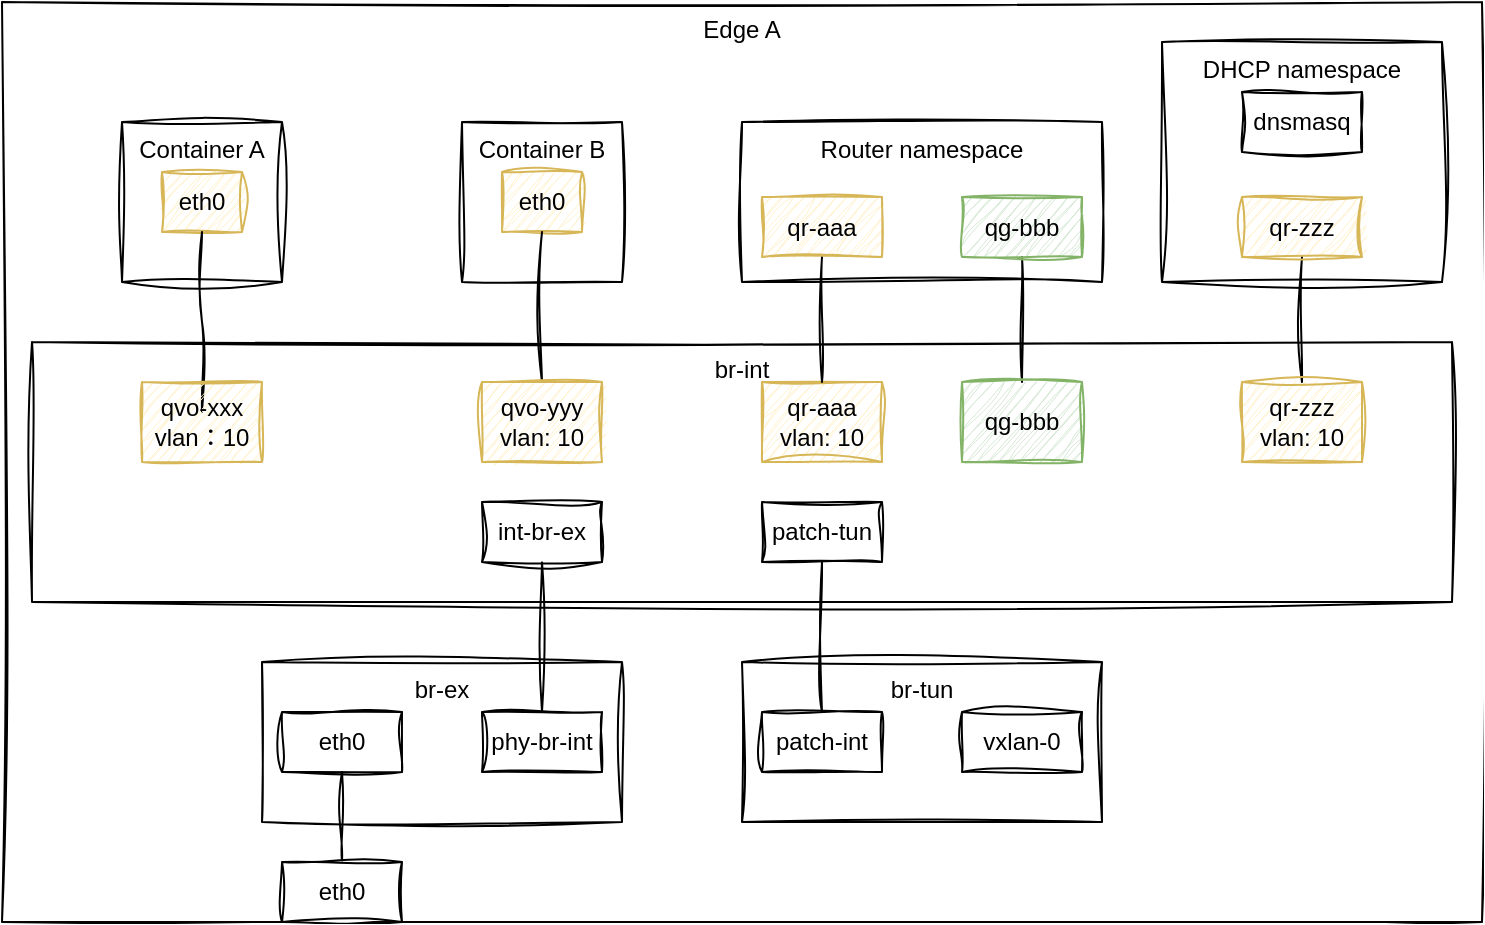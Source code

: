 <mxfile version="26.1.0" pages="5">
  <diagram name="单节点同一子网" id="o2GirT-IdrzoyhzsRZN8">
    <mxGraphModel dx="989" dy="541" grid="1" gridSize="10" guides="1" tooltips="1" connect="1" arrows="1" fold="1" page="1" pageScale="1" pageWidth="827" pageHeight="1169" math="0" shadow="0">
      <root>
        <mxCell id="0" />
        <mxCell id="1" parent="0" />
        <mxCell id="E7XuRBrP9I16yyDcMiF2-3" value="Edge A" style="rounded=0;whiteSpace=wrap;html=1;verticalAlign=top;labelBackgroundColor=none;sketch=1;curveFitting=1;jiggle=2;fillColor=none;" parent="1" vertex="1">
          <mxGeometry x="20" y="180" width="740" height="460" as="geometry" />
        </mxCell>
        <mxCell id="KOOwxzatVmSpQnOnulVU-6" value="Container A" style="whiteSpace=wrap;html=1;aspect=fixed;verticalAlign=top;align=center;fontFamily=Helvetica;fontSize=12;labelBackgroundColor=none;sketch=1;curveFitting=1;jiggle=2;rounded=0;fillColor=none;" parent="1" vertex="1">
          <mxGeometry x="80" y="240" width="80" height="80" as="geometry" />
        </mxCell>
        <mxCell id="KOOwxzatVmSpQnOnulVU-11" value="eth0" style="rounded=0;whiteSpace=wrap;html=1;labelBackgroundColor=none;sketch=1;curveFitting=1;jiggle=2;fillColor=#fff2cc;strokeColor=#d6b656;" parent="1" vertex="1">
          <mxGeometry x="100" y="265" width="40" height="30" as="geometry" />
        </mxCell>
        <mxCell id="KOOwxzatVmSpQnOnulVU-17" value="br-int" style="rounded=0;whiteSpace=wrap;html=1;verticalAlign=top;labelBackgroundColor=none;sketch=1;curveFitting=1;jiggle=2;fillColor=none;" parent="1" vertex="1">
          <mxGeometry x="35" y="350" width="710" height="130" as="geometry" />
        </mxCell>
        <mxCell id="KOOwxzatVmSpQnOnulVU-19" value="DHCP namespace" style="rounded=0;whiteSpace=wrap;html=1;verticalAlign=top;labelBackgroundColor=none;sketch=1;curveFitting=1;jiggle=2;fillColor=none;" parent="1" vertex="1">
          <mxGeometry x="600" y="200" width="140" height="120" as="geometry" />
        </mxCell>
        <mxCell id="E7XuRBrP9I16yyDcMiF2-2" style="edgeStyle=orthogonalEdgeStyle;rounded=0;orthogonalLoop=1;jettySize=auto;html=1;endArrow=none;startFill=0;labelBackgroundColor=none;fontColor=default;sketch=1;curveFitting=1;jiggle=2;" parent="1" source="KOOwxzatVmSpQnOnulVU-21" target="KOOwxzatVmSpQnOnulVU-25" edge="1">
          <mxGeometry relative="1" as="geometry" />
        </mxCell>
        <mxCell id="KOOwxzatVmSpQnOnulVU-21" value="qr-zzz" style="rounded=0;whiteSpace=wrap;html=1;labelBackgroundColor=none;sketch=1;curveFitting=1;jiggle=2;fillColor=#fff2cc;strokeColor=#d6b656;" parent="1" vertex="1">
          <mxGeometry x="640" y="277.5" width="60" height="30" as="geometry" />
        </mxCell>
        <mxCell id="KOOwxzatVmSpQnOnulVU-23" value="qr-aaa&lt;div&gt;vlan: 10&lt;/div&gt;" style="rounded=0;whiteSpace=wrap;html=1;labelBackgroundColor=none;sketch=1;curveFitting=1;jiggle=2;fillColor=#fff2cc;strokeColor=#d6b656;" parent="1" vertex="1">
          <mxGeometry x="400" y="370" width="60" height="40" as="geometry" />
        </mxCell>
        <mxCell id="KOOwxzatVmSpQnOnulVU-25" value="qr-zzz&lt;br&gt;vlan: 10" style="rounded=0;whiteSpace=wrap;html=1;labelBackgroundColor=none;sketch=1;curveFitting=1;jiggle=2;fillColor=#fff2cc;strokeColor=#d6b656;" parent="1" vertex="1">
          <mxGeometry x="640" y="370" width="60" height="40" as="geometry" />
        </mxCell>
        <mxCell id="KOOwxzatVmSpQnOnulVU-26" value="dnsmasq" style="rounded=0;whiteSpace=wrap;html=1;labelBackgroundColor=none;sketch=1;curveFitting=1;jiggle=2;" parent="1" vertex="1">
          <mxGeometry x="640" y="225" width="60" height="30" as="geometry" />
        </mxCell>
        <mxCell id="KOOwxzatVmSpQnOnulVU-27" value="Router namespace" style="rounded=0;whiteSpace=wrap;html=1;verticalAlign=top;labelBackgroundColor=none;sketch=1;curveFitting=1;jiggle=2;fillColor=none;" parent="1" vertex="1">
          <mxGeometry x="390" y="240" width="180" height="80" as="geometry" />
        </mxCell>
        <mxCell id="e4THsjY1m9CHqS4a6q61-25" style="edgeStyle=orthogonalEdgeStyle;rounded=0;orthogonalLoop=1;jettySize=auto;html=1;endArrow=none;startFill=0;labelBackgroundColor=none;fontColor=default;sketch=1;curveFitting=1;jiggle=2;" parent="1" source="KOOwxzatVmSpQnOnulVU-28" target="KOOwxzatVmSpQnOnulVU-23" edge="1">
          <mxGeometry relative="1" as="geometry" />
        </mxCell>
        <mxCell id="KOOwxzatVmSpQnOnulVU-28" value="qr-aaa" style="rounded=0;whiteSpace=wrap;html=1;labelBackgroundColor=none;sketch=1;curveFitting=1;jiggle=2;fillColor=#fff2cc;strokeColor=#d6b656;" parent="1" vertex="1">
          <mxGeometry x="400" y="277.5" width="60" height="30" as="geometry" />
        </mxCell>
        <mxCell id="KOOwxzatVmSpQnOnulVU-50" style="edgeStyle=orthogonalEdgeStyle;rounded=0;orthogonalLoop=1;jettySize=auto;html=1;entryX=0.5;entryY=0;entryDx=0;entryDy=0;endArrow=none;startFill=0;labelBackgroundColor=none;fontColor=default;sketch=1;curveFitting=1;jiggle=2;" parent="1" source="KOOwxzatVmSpQnOnulVU-30" target="KOOwxzatVmSpQnOnulVU-49" edge="1">
          <mxGeometry relative="1" as="geometry" />
        </mxCell>
        <mxCell id="KOOwxzatVmSpQnOnulVU-31" value="br-tun&lt;div&gt;&lt;br&gt;&lt;/div&gt;" style="rounded=0;whiteSpace=wrap;html=1;verticalAlign=top;labelBackgroundColor=none;sketch=1;curveFitting=1;jiggle=2;fillColor=none;" parent="1" vertex="1">
          <mxGeometry x="390" y="510" width="180" height="80" as="geometry" />
        </mxCell>
        <mxCell id="KOOwxzatVmSpQnOnulVU-32" value="br-ex&lt;div&gt;&lt;br&gt;&lt;/div&gt;" style="rounded=0;whiteSpace=wrap;html=1;verticalAlign=top;labelBackgroundColor=none;sketch=1;curveFitting=1;jiggle=2;fillColor=none;" parent="1" vertex="1">
          <mxGeometry x="150" y="510" width="180" height="80" as="geometry" />
        </mxCell>
        <mxCell id="KOOwxzatVmSpQnOnulVU-33" value="eth0" style="rounded=0;whiteSpace=wrap;html=1;labelBackgroundColor=none;sketch=1;curveFitting=1;jiggle=2;" parent="1" vertex="1">
          <mxGeometry x="160" y="535" width="60" height="30" as="geometry" />
        </mxCell>
        <mxCell id="KOOwxzatVmSpQnOnulVU-36" value="patch-int" style="rounded=0;whiteSpace=wrap;html=1;labelBackgroundColor=none;sketch=1;curveFitting=1;jiggle=2;" parent="1" vertex="1">
          <mxGeometry x="400" y="535" width="60" height="30" as="geometry" />
        </mxCell>
        <mxCell id="KOOwxzatVmSpQnOnulVU-39" value="phy-br-int" style="rounded=0;whiteSpace=wrap;html=1;labelBackgroundColor=none;sketch=1;curveFitting=1;jiggle=2;" parent="1" vertex="1">
          <mxGeometry x="260" y="535" width="60" height="30" as="geometry" />
        </mxCell>
        <mxCell id="KOOwxzatVmSpQnOnulVU-47" style="edgeStyle=orthogonalEdgeStyle;rounded=0;orthogonalLoop=1;jettySize=auto;html=1;entryX=0.5;entryY=0;entryDx=0;entryDy=0;endArrow=none;startFill=0;labelBackgroundColor=none;fontColor=default;sketch=1;curveFitting=1;jiggle=2;exitX=0.5;exitY=1;exitDx=0;exitDy=0;" parent="1" source="KOOwxzatVmSpQnOnulVU-11" edge="1">
          <mxGeometry relative="1" as="geometry">
            <mxPoint x="120" y="385" as="targetPoint" />
            <mxPoint x="120" y="320" as="sourcePoint" />
          </mxGeometry>
        </mxCell>
        <mxCell id="KOOwxzatVmSpQnOnulVU-49" value="qg-bbb" style="rounded=0;whiteSpace=wrap;html=1;labelBackgroundColor=none;sketch=1;curveFitting=1;jiggle=2;fillColor=#d5e8d4;strokeColor=#82b366;" parent="1" vertex="1">
          <mxGeometry x="500" y="370" width="60" height="40" as="geometry" />
        </mxCell>
        <mxCell id="KOOwxzatVmSpQnOnulVU-54" style="edgeStyle=orthogonalEdgeStyle;rounded=0;orthogonalLoop=1;jettySize=auto;html=1;endArrow=none;startFill=0;labelBackgroundColor=none;fontColor=default;sketch=1;curveFitting=1;jiggle=2;" parent="1" source="KOOwxzatVmSpQnOnulVU-53" target="KOOwxzatVmSpQnOnulVU-33" edge="1">
          <mxGeometry relative="1" as="geometry" />
        </mxCell>
        <mxCell id="KOOwxzatVmSpQnOnulVU-53" value="eth0" style="rounded=0;whiteSpace=wrap;html=1;labelBackgroundColor=none;sketch=1;curveFitting=1;jiggle=2;" parent="1" vertex="1">
          <mxGeometry x="160" y="610" width="60" height="30" as="geometry" />
        </mxCell>
        <mxCell id="KOOwxzatVmSpQnOnulVU-89" value="vxlan-0" style="rounded=0;whiteSpace=wrap;html=1;labelBackgroundColor=none;sketch=1;curveFitting=1;jiggle=2;" parent="1" vertex="1">
          <mxGeometry x="500" y="535" width="60" height="30" as="geometry" />
        </mxCell>
        <mxCell id="e4THsjY1m9CHqS4a6q61-11" value="Container B" style="whiteSpace=wrap;html=1;aspect=fixed;verticalAlign=top;align=center;fontFamily=Helvetica;fontSize=12;labelBackgroundColor=none;sketch=1;curveFitting=1;jiggle=2;rounded=0;fillColor=none;" parent="1" vertex="1">
          <mxGeometry x="250" y="240" width="80" height="80" as="geometry" />
        </mxCell>
        <mxCell id="e4THsjY1m9CHqS4a6q61-12" value="eth0" style="rounded=0;whiteSpace=wrap;html=1;labelBackgroundColor=none;sketch=1;curveFitting=1;jiggle=2;fillColor=#fff2cc;strokeColor=#d6b656;" parent="1" vertex="1">
          <mxGeometry x="270" y="265" width="40" height="30" as="geometry" />
        </mxCell>
        <mxCell id="e4THsjY1m9CHqS4a6q61-26" style="edgeStyle=orthogonalEdgeStyle;rounded=0;orthogonalLoop=1;jettySize=auto;html=1;endArrow=none;startFill=0;labelBackgroundColor=none;fontColor=default;sketch=1;curveFitting=1;jiggle=2;exitX=0.5;exitY=1;exitDx=0;exitDy=0;" parent="1" source="e4THsjY1m9CHqS4a6q61-12" target="e4THsjY1m9CHqS4a6q61-18" edge="1">
          <mxGeometry relative="1" as="geometry">
            <mxPoint x="290" y="330" as="sourcePoint" />
          </mxGeometry>
        </mxCell>
        <mxCell id="e4THsjY1m9CHqS4a6q61-17" value="qvo-xxx&lt;br&gt;vlan：10" style="rounded=0;whiteSpace=wrap;html=1;labelBackgroundColor=none;sketch=1;curveFitting=1;jiggle=2;fillColor=#fff2cc;strokeColor=#d6b656;" parent="1" vertex="1">
          <mxGeometry x="90" y="370" width="60" height="40" as="geometry" />
        </mxCell>
        <mxCell id="e4THsjY1m9CHqS4a6q61-18" value="qvo-yyy&lt;br&gt;vlan: 10" style="rounded=0;whiteSpace=wrap;html=1;labelBackgroundColor=none;sketch=1;curveFitting=1;jiggle=2;fillColor=#fff2cc;strokeColor=#d6b656;" parent="1" vertex="1">
          <mxGeometry x="260" y="370" width="60" height="40" as="geometry" />
        </mxCell>
        <mxCell id="e4THsjY1m9CHqS4a6q61-27" style="edgeStyle=orthogonalEdgeStyle;rounded=0;orthogonalLoop=1;jettySize=auto;html=1;entryX=0.5;entryY=0;entryDx=0;entryDy=0;endArrow=none;startFill=0;labelBackgroundColor=none;fontColor=default;sketch=1;curveFitting=1;jiggle=2;" parent="1" source="e4THsjY1m9CHqS4a6q61-19" target="KOOwxzatVmSpQnOnulVU-39" edge="1">
          <mxGeometry relative="1" as="geometry" />
        </mxCell>
        <mxCell id="e4THsjY1m9CHqS4a6q61-19" value="int-br-ex" style="rounded=0;whiteSpace=wrap;html=1;labelBackgroundColor=none;sketch=1;curveFitting=1;jiggle=2;fillStyle=auto;gradientColor=none;" parent="1" vertex="1">
          <mxGeometry x="260" y="430" width="60" height="30" as="geometry" />
        </mxCell>
        <mxCell id="e4THsjY1m9CHqS4a6q61-28" style="edgeStyle=orthogonalEdgeStyle;rounded=0;orthogonalLoop=1;jettySize=auto;html=1;entryX=0.5;entryY=0;entryDx=0;entryDy=0;endArrow=none;startFill=0;labelBackgroundColor=none;fontColor=default;sketch=1;curveFitting=1;jiggle=2;" parent="1" source="e4THsjY1m9CHqS4a6q61-20" target="KOOwxzatVmSpQnOnulVU-36" edge="1">
          <mxGeometry relative="1" as="geometry" />
        </mxCell>
        <mxCell id="e4THsjY1m9CHqS4a6q61-20" value="patch-tun" style="rounded=0;whiteSpace=wrap;html=1;labelBackgroundColor=none;sketch=1;curveFitting=1;jiggle=2;" parent="1" vertex="1">
          <mxGeometry x="400" y="430" width="60" height="30" as="geometry" />
        </mxCell>
        <mxCell id="KOOwxzatVmSpQnOnulVU-30" value="qg-bbb" style="rounded=0;whiteSpace=wrap;html=1;labelBackgroundColor=none;sketch=1;curveFitting=1;jiggle=2;fillColor=#d5e8d4;strokeColor=#82b366;" parent="1" vertex="1">
          <mxGeometry x="500" y="277.5" width="60" height="30" as="geometry" />
        </mxCell>
      </root>
    </mxGraphModel>
  </diagram>
  <diagram name="单节点跨子网" id="ytccjeX7dCD-e_lx9v2M">
    <mxGraphModel dx="1434" dy="785" grid="1" gridSize="10" guides="1" tooltips="1" connect="1" arrows="1" fold="1" page="1" pageScale="1" pageWidth="827" pageHeight="1169" math="0" shadow="0">
      <root>
        <mxCell id="5wb59v2hoad51VSKKixd-0" />
        <mxCell id="5wb59v2hoad51VSKKixd-1" parent="5wb59v2hoad51VSKKixd-0" />
        <mxCell id="pOMdrrg6tlNgUdFkCGR8-0" value="Edge A" style="rounded=0;whiteSpace=wrap;html=1;verticalAlign=top;labelBackgroundColor=none;sketch=1;curveFitting=1;jiggle=2;fillColor=none;" parent="5wb59v2hoad51VSKKixd-1" vertex="1">
          <mxGeometry y="80" width="890" height="560" as="geometry" />
        </mxCell>
        <mxCell id="pOMdrrg6tlNgUdFkCGR8-1" value="Container A" style="whiteSpace=wrap;html=1;aspect=fixed;verticalAlign=top;align=center;fontFamily=Helvetica;fontSize=12;labelBackgroundColor=none;sketch=1;curveFitting=1;jiggle=2;rounded=0;fillColor=none;" parent="5wb59v2hoad51VSKKixd-1" vertex="1">
          <mxGeometry x="60" y="100" width="80" height="80" as="geometry" />
        </mxCell>
        <mxCell id="pOMdrrg6tlNgUdFkCGR8-2" value="eth0" style="rounded=0;whiteSpace=wrap;html=1;labelBackgroundColor=none;sketch=1;curveFitting=1;jiggle=2;fillColor=#fff2cc;strokeColor=#d6b656;" parent="5wb59v2hoad51VSKKixd-1" vertex="1">
          <mxGeometry x="80" y="125" width="40" height="30" as="geometry" />
        </mxCell>
        <mxCell id="pOMdrrg6tlNgUdFkCGR8-3" value="Linux Bridge qbr-xxx" style="rounded=0;whiteSpace=wrap;html=1;verticalAlign=top;labelBackgroundColor=none;sketch=1;curveFitting=1;jiggle=2;fillColor=none;" parent="5wb59v2hoad51VSKKixd-1" vertex="1">
          <mxGeometry x="30" y="200" width="140" height="120" as="geometry" />
        </mxCell>
        <mxCell id="pOMdrrg6tlNgUdFkCGR8-4" value="tap-xxx" style="rounded=0;whiteSpace=wrap;html=1;labelBackgroundColor=none;sketch=1;curveFitting=1;jiggle=2;fillColor=#fff2cc;strokeColor=#d6b656;" parent="5wb59v2hoad51VSKKixd-1" vertex="1">
          <mxGeometry x="70" y="225" width="60" height="30" as="geometry" />
        </mxCell>
        <mxCell id="pOMdrrg6tlNgUdFkCGR8-5" value="qvb-xxx" style="rounded=0;whiteSpace=wrap;html=1;labelBackgroundColor=none;sketch=1;curveFitting=1;jiggle=2;fillColor=#fff2cc;strokeColor=#d6b656;" parent="5wb59v2hoad51VSKKixd-1" vertex="1">
          <mxGeometry x="70" y="277.5" width="60" height="30" as="geometry" />
        </mxCell>
        <mxCell id="pOMdrrg6tlNgUdFkCGR8-6" value="br-int" style="rounded=0;whiteSpace=wrap;html=1;verticalAlign=top;labelBackgroundColor=none;sketch=1;curveFitting=1;jiggle=2;fillColor=none;" parent="5wb59v2hoad51VSKKixd-1" vertex="1">
          <mxGeometry x="15" y="350" width="855" height="130" as="geometry" />
        </mxCell>
        <mxCell id="pOMdrrg6tlNgUdFkCGR8-7" value="DHCP namespace" style="rounded=0;whiteSpace=wrap;html=1;verticalAlign=top;labelBackgroundColor=none;sketch=1;curveFitting=1;jiggle=2;fillColor=none;" parent="5wb59v2hoad51VSKKixd-1" vertex="1">
          <mxGeometry x="680" y="200" width="180" height="120" as="geometry" />
        </mxCell>
        <mxCell id="pOMdrrg6tlNgUdFkCGR8-8" style="edgeStyle=orthogonalEdgeStyle;rounded=0;orthogonalLoop=1;jettySize=auto;html=1;endArrow=none;startFill=0;labelBackgroundColor=none;fontColor=default;sketch=1;curveFitting=1;jiggle=2;" parent="5wb59v2hoad51VSKKixd-1" source="pOMdrrg6tlNgUdFkCGR8-9" target="pOMdrrg6tlNgUdFkCGR8-11" edge="1">
          <mxGeometry relative="1" as="geometry" />
        </mxCell>
        <mxCell id="pOMdrrg6tlNgUdFkCGR8-9" value="qr-mmm" style="rounded=0;whiteSpace=wrap;html=1;labelBackgroundColor=none;sketch=1;curveFitting=1;jiggle=2;fillColor=#fff2cc;strokeColor=#d6b656;" parent="5wb59v2hoad51VSKKixd-1" vertex="1">
          <mxGeometry x="690" y="277.5" width="60" height="30" as="geometry" />
        </mxCell>
        <mxCell id="pOMdrrg6tlNgUdFkCGR8-10" value="qr-aaa&lt;div&gt;vlan: 10&lt;/div&gt;" style="rounded=0;whiteSpace=wrap;html=1;labelBackgroundColor=none;sketch=1;curveFitting=1;jiggle=2;fillColor=#fff2cc;strokeColor=#d6b656;" parent="5wb59v2hoad51VSKKixd-1" vertex="1">
          <mxGeometry x="380" y="370" width="60" height="40" as="geometry" />
        </mxCell>
        <mxCell id="pOMdrrg6tlNgUdFkCGR8-11" value="qr-mmm&lt;br&gt;vlan: 10" style="rounded=0;whiteSpace=wrap;html=1;labelBackgroundColor=none;sketch=1;curveFitting=1;jiggle=2;fillColor=#fff2cc;strokeColor=#d6b656;" parent="5wb59v2hoad51VSKKixd-1" vertex="1">
          <mxGeometry x="690" y="370" width="60" height="40" as="geometry" />
        </mxCell>
        <mxCell id="pOMdrrg6tlNgUdFkCGR8-12" value="dnsmasq" style="rounded=0;whiteSpace=wrap;html=1;labelBackgroundColor=none;sketch=1;curveFitting=1;jiggle=2;" parent="5wb59v2hoad51VSKKixd-1" vertex="1">
          <mxGeometry x="690" y="225" width="60" height="30" as="geometry" />
        </mxCell>
        <mxCell id="pOMdrrg6tlNgUdFkCGR8-13" value="Router namespace" style="rounded=0;whiteSpace=wrap;html=1;verticalAlign=top;labelBackgroundColor=none;sketch=1;curveFitting=1;jiggle=2;fillColor=none;" parent="5wb59v2hoad51VSKKixd-1" vertex="1">
          <mxGeometry x="370" y="200" width="280" height="120" as="geometry" />
        </mxCell>
        <mxCell id="pOMdrrg6tlNgUdFkCGR8-14" style="edgeStyle=orthogonalEdgeStyle;rounded=0;orthogonalLoop=1;jettySize=auto;html=1;endArrow=none;startFill=0;labelBackgroundColor=none;fontColor=default;sketch=1;curveFitting=1;jiggle=2;" parent="5wb59v2hoad51VSKKixd-1" source="pOMdrrg6tlNgUdFkCGR8-15" target="pOMdrrg6tlNgUdFkCGR8-10" edge="1">
          <mxGeometry relative="1" as="geometry" />
        </mxCell>
        <mxCell id="pOMdrrg6tlNgUdFkCGR8-15" value="qr-aaa" style="rounded=0;whiteSpace=wrap;html=1;labelBackgroundColor=none;sketch=1;curveFitting=1;jiggle=2;fillColor=#fff2cc;strokeColor=#d6b656;" parent="5wb59v2hoad51VSKKixd-1" vertex="1">
          <mxGeometry x="380" y="277.5" width="60" height="30" as="geometry" />
        </mxCell>
        <mxCell id="pOMdrrg6tlNgUdFkCGR8-16" style="edgeStyle=orthogonalEdgeStyle;rounded=0;orthogonalLoop=1;jettySize=auto;html=1;entryX=0.5;entryY=0;entryDx=0;entryDy=0;endArrow=none;startFill=0;labelBackgroundColor=none;fontColor=default;sketch=1;curveFitting=1;jiggle=2;" parent="5wb59v2hoad51VSKKixd-1" source="pOMdrrg6tlNgUdFkCGR8-41" target="pOMdrrg6tlNgUdFkCGR8-24" edge="1">
          <mxGeometry relative="1" as="geometry" />
        </mxCell>
        <mxCell id="pOMdrrg6tlNgUdFkCGR8-17" value="br-tun&lt;div&gt;&lt;br&gt;&lt;/div&gt;" style="rounded=0;whiteSpace=wrap;html=1;verticalAlign=top;labelBackgroundColor=none;sketch=1;curveFitting=1;jiggle=2;fillColor=none;" parent="5wb59v2hoad51VSKKixd-1" vertex="1">
          <mxGeometry x="370" y="510" width="180" height="80" as="geometry" />
        </mxCell>
        <mxCell id="pOMdrrg6tlNgUdFkCGR8-18" value="br-ex&lt;div&gt;&lt;br&gt;&lt;/div&gt;" style="rounded=0;whiteSpace=wrap;html=1;verticalAlign=top;labelBackgroundColor=none;sketch=1;curveFitting=1;jiggle=2;fillColor=none;" parent="5wb59v2hoad51VSKKixd-1" vertex="1">
          <mxGeometry x="130" y="510" width="180" height="80" as="geometry" />
        </mxCell>
        <mxCell id="pOMdrrg6tlNgUdFkCGR8-19" value="eth0" style="rounded=0;whiteSpace=wrap;html=1;labelBackgroundColor=none;sketch=1;curveFitting=1;jiggle=2;" parent="5wb59v2hoad51VSKKixd-1" vertex="1">
          <mxGeometry x="140" y="535" width="60" height="30" as="geometry" />
        </mxCell>
        <mxCell id="pOMdrrg6tlNgUdFkCGR8-20" value="patch-int" style="rounded=0;whiteSpace=wrap;html=1;labelBackgroundColor=none;sketch=1;curveFitting=1;jiggle=2;" parent="5wb59v2hoad51VSKKixd-1" vertex="1">
          <mxGeometry x="380" y="535" width="60" height="30" as="geometry" />
        </mxCell>
        <mxCell id="pOMdrrg6tlNgUdFkCGR8-21" value="phy-br-int" style="rounded=0;whiteSpace=wrap;html=1;labelBackgroundColor=none;sketch=1;curveFitting=1;jiggle=2;" parent="5wb59v2hoad51VSKKixd-1" vertex="1">
          <mxGeometry x="240" y="535" width="60" height="30" as="geometry" />
        </mxCell>
        <mxCell id="pOMdrrg6tlNgUdFkCGR8-22" style="rounded=0;orthogonalLoop=1;jettySize=auto;html=1;endArrow=none;endFill=1;startFill=0;edgeStyle=orthogonalEdgeStyle;labelBackgroundColor=none;fontColor=default;sketch=1;curveFitting=1;jiggle=2;" parent="5wb59v2hoad51VSKKixd-1" source="pOMdrrg6tlNgUdFkCGR8-2" target="pOMdrrg6tlNgUdFkCGR8-4" edge="1">
          <mxGeometry relative="1" as="geometry" />
        </mxCell>
        <mxCell id="pOMdrrg6tlNgUdFkCGR8-23" style="edgeStyle=orthogonalEdgeStyle;rounded=0;orthogonalLoop=1;jettySize=auto;html=1;entryX=0.5;entryY=0;entryDx=0;entryDy=0;endArrow=none;startFill=0;labelBackgroundColor=none;fontColor=default;sketch=1;curveFitting=1;jiggle=2;" parent="5wb59v2hoad51VSKKixd-1" source="pOMdrrg6tlNgUdFkCGR8-5" edge="1">
          <mxGeometry relative="1" as="geometry">
            <mxPoint x="100" y="385" as="targetPoint" />
          </mxGeometry>
        </mxCell>
        <mxCell id="pOMdrrg6tlNgUdFkCGR8-24" value="qr-bbb&lt;div&gt;vlan: 20&lt;/div&gt;" style="rounded=0;whiteSpace=wrap;html=1;labelBackgroundColor=none;sketch=1;curveFitting=1;jiggle=2;fillColor=#dae8fc;strokeColor=#6c8ebf;" parent="5wb59v2hoad51VSKKixd-1" vertex="1">
          <mxGeometry x="480" y="370" width="60" height="40" as="geometry" />
        </mxCell>
        <mxCell id="pOMdrrg6tlNgUdFkCGR8-25" style="edgeStyle=orthogonalEdgeStyle;rounded=0;orthogonalLoop=1;jettySize=auto;html=1;endArrow=none;startFill=0;labelBackgroundColor=none;fontColor=default;sketch=1;curveFitting=1;jiggle=2;" parent="5wb59v2hoad51VSKKixd-1" source="pOMdrrg6tlNgUdFkCGR8-26" target="pOMdrrg6tlNgUdFkCGR8-19" edge="1">
          <mxGeometry relative="1" as="geometry" />
        </mxCell>
        <mxCell id="pOMdrrg6tlNgUdFkCGR8-26" value="eth0" style="rounded=0;whiteSpace=wrap;html=1;labelBackgroundColor=none;sketch=1;curveFitting=1;jiggle=2;fillColor=none;" parent="5wb59v2hoad51VSKKixd-1" vertex="1">
          <mxGeometry x="140" y="610" width="60" height="30" as="geometry" />
        </mxCell>
        <mxCell id="pOMdrrg6tlNgUdFkCGR8-27" value="vxlan-0" style="rounded=0;whiteSpace=wrap;html=1;labelBackgroundColor=none;sketch=1;curveFitting=1;jiggle=2;" parent="5wb59v2hoad51VSKKixd-1" vertex="1">
          <mxGeometry x="480" y="535" width="60" height="30" as="geometry" />
        </mxCell>
        <mxCell id="pOMdrrg6tlNgUdFkCGR8-28" value="Container B" style="whiteSpace=wrap;html=1;aspect=fixed;verticalAlign=top;align=center;fontFamily=Helvetica;fontSize=12;labelBackgroundColor=none;sketch=1;curveFitting=1;jiggle=2;rounded=0;fillColor=none;" parent="5wb59v2hoad51VSKKixd-1" vertex="1">
          <mxGeometry x="230" y="100" width="80" height="80" as="geometry" />
        </mxCell>
        <mxCell id="pOMdrrg6tlNgUdFkCGR8-29" value="eth0" style="rounded=0;whiteSpace=wrap;html=1;labelBackgroundColor=none;sketch=1;curveFitting=1;jiggle=2;fillColor=#dae8fc;strokeColor=#6c8ebf;" parent="5wb59v2hoad51VSKKixd-1" vertex="1">
          <mxGeometry x="250" y="125" width="40" height="30" as="geometry" />
        </mxCell>
        <mxCell id="pOMdrrg6tlNgUdFkCGR8-30" value="Linux Bridge qbr-yyy" style="rounded=0;whiteSpace=wrap;html=1;verticalAlign=top;labelBackgroundColor=none;sketch=1;curveFitting=1;jiggle=2;fillColor=none;" parent="5wb59v2hoad51VSKKixd-1" vertex="1">
          <mxGeometry x="200" y="200" width="140" height="120" as="geometry" />
        </mxCell>
        <mxCell id="pOMdrrg6tlNgUdFkCGR8-31" value="tap-yyy" style="rounded=0;whiteSpace=wrap;html=1;labelBackgroundColor=none;sketch=1;curveFitting=1;jiggle=2;fillColor=#dae8fc;strokeColor=#6c8ebf;" parent="5wb59v2hoad51VSKKixd-1" vertex="1">
          <mxGeometry x="240" y="225" width="60" height="30" as="geometry" />
        </mxCell>
        <mxCell id="pOMdrrg6tlNgUdFkCGR8-32" style="edgeStyle=orthogonalEdgeStyle;rounded=0;orthogonalLoop=1;jettySize=auto;html=1;endArrow=none;startFill=0;labelBackgroundColor=none;fontColor=default;sketch=1;curveFitting=1;jiggle=2;" parent="5wb59v2hoad51VSKKixd-1" source="pOMdrrg6tlNgUdFkCGR8-33" target="pOMdrrg6tlNgUdFkCGR8-36" edge="1">
          <mxGeometry relative="1" as="geometry" />
        </mxCell>
        <mxCell id="pOMdrrg6tlNgUdFkCGR8-33" value="qvb-yyy" style="rounded=0;whiteSpace=wrap;html=1;labelBackgroundColor=none;sketch=1;curveFitting=1;jiggle=2;fillColor=#dae8fc;strokeColor=#6c8ebf;" parent="5wb59v2hoad51VSKKixd-1" vertex="1">
          <mxGeometry x="240" y="277.5" width="60" height="30" as="geometry" />
        </mxCell>
        <mxCell id="pOMdrrg6tlNgUdFkCGR8-34" style="rounded=0;orthogonalLoop=1;jettySize=auto;html=1;endArrow=none;endFill=1;startFill=0;edgeStyle=orthogonalEdgeStyle;labelBackgroundColor=none;fontColor=default;sketch=1;curveFitting=1;jiggle=2;" parent="5wb59v2hoad51VSKKixd-1" source="pOMdrrg6tlNgUdFkCGR8-29" target="pOMdrrg6tlNgUdFkCGR8-31" edge="1">
          <mxGeometry relative="1" as="geometry" />
        </mxCell>
        <mxCell id="pOMdrrg6tlNgUdFkCGR8-35" value="qvo-xxx&lt;br&gt;vlan：10" style="rounded=0;whiteSpace=wrap;html=1;labelBackgroundColor=none;sketch=1;curveFitting=1;jiggle=2;fillColor=#fff2cc;strokeColor=#d6b656;" parent="5wb59v2hoad51VSKKixd-1" vertex="1">
          <mxGeometry x="70" y="370" width="60" height="40" as="geometry" />
        </mxCell>
        <mxCell id="pOMdrrg6tlNgUdFkCGR8-36" value="qvo-yyy&lt;br&gt;vlan: 20" style="rounded=0;whiteSpace=wrap;html=1;labelBackgroundColor=none;sketch=1;curveFitting=1;jiggle=2;fillColor=#dae8fc;strokeColor=#6c8ebf;" parent="5wb59v2hoad51VSKKixd-1" vertex="1">
          <mxGeometry x="240" y="370" width="60" height="40" as="geometry" />
        </mxCell>
        <mxCell id="pOMdrrg6tlNgUdFkCGR8-37" style="edgeStyle=orthogonalEdgeStyle;rounded=0;orthogonalLoop=1;jettySize=auto;html=1;entryX=0.5;entryY=0;entryDx=0;entryDy=0;endArrow=none;startFill=0;labelBackgroundColor=none;fontColor=default;sketch=1;curveFitting=1;jiggle=2;" parent="5wb59v2hoad51VSKKixd-1" source="pOMdrrg6tlNgUdFkCGR8-38" target="pOMdrrg6tlNgUdFkCGR8-21" edge="1">
          <mxGeometry relative="1" as="geometry" />
        </mxCell>
        <mxCell id="pOMdrrg6tlNgUdFkCGR8-38" value="int-br-ex" style="rounded=0;whiteSpace=wrap;html=1;labelBackgroundColor=none;sketch=1;curveFitting=1;jiggle=2;" parent="5wb59v2hoad51VSKKixd-1" vertex="1">
          <mxGeometry x="240" y="430" width="60" height="30" as="geometry" />
        </mxCell>
        <mxCell id="pOMdrrg6tlNgUdFkCGR8-39" style="edgeStyle=orthogonalEdgeStyle;rounded=0;orthogonalLoop=1;jettySize=auto;html=1;entryX=0.5;entryY=0;entryDx=0;entryDy=0;endArrow=none;startFill=0;labelBackgroundColor=none;fontColor=default;sketch=1;curveFitting=1;jiggle=2;" parent="5wb59v2hoad51VSKKixd-1" source="pOMdrrg6tlNgUdFkCGR8-40" target="pOMdrrg6tlNgUdFkCGR8-20" edge="1">
          <mxGeometry relative="1" as="geometry" />
        </mxCell>
        <mxCell id="pOMdrrg6tlNgUdFkCGR8-40" value="patch-tun" style="rounded=0;whiteSpace=wrap;html=1;labelBackgroundColor=none;sketch=1;curveFitting=1;jiggle=2;" parent="5wb59v2hoad51VSKKixd-1" vertex="1">
          <mxGeometry x="380" y="430" width="60" height="30" as="geometry" />
        </mxCell>
        <mxCell id="pOMdrrg6tlNgUdFkCGR8-41" value="qr-bbb" style="rounded=0;whiteSpace=wrap;html=1;labelBackgroundColor=none;sketch=1;curveFitting=1;jiggle=2;fillColor=#dae8fc;strokeColor=#6c8ebf;" parent="5wb59v2hoad51VSKKixd-1" vertex="1">
          <mxGeometry x="480" y="277.5" width="60" height="30" as="geometry" />
        </mxCell>
        <mxCell id="pOMdrrg6tlNgUdFkCGR8-44" style="edgeStyle=orthogonalEdgeStyle;rounded=0;orthogonalLoop=1;jettySize=auto;html=1;entryX=0.5;entryY=0;entryDx=0;entryDy=0;endArrow=none;startFill=0;labelBackgroundColor=none;fontColor=default;sketch=1;curveFitting=1;jiggle=2;" parent="5wb59v2hoad51VSKKixd-1" source="pOMdrrg6tlNgUdFkCGR8-42" target="pOMdrrg6tlNgUdFkCGR8-43" edge="1">
          <mxGeometry relative="1" as="geometry" />
        </mxCell>
        <mxCell id="pOMdrrg6tlNgUdFkCGR8-42" value="qg-ccc" style="rounded=0;whiteSpace=wrap;html=1;labelBackgroundColor=none;sketch=1;curveFitting=1;jiggle=2;fillColor=#d5e8d4;strokeColor=#82b366;" parent="5wb59v2hoad51VSKKixd-1" vertex="1">
          <mxGeometry x="580" y="277.5" width="60" height="30" as="geometry" />
        </mxCell>
        <mxCell id="pOMdrrg6tlNgUdFkCGR8-43" value="qg-ccc" style="rounded=0;whiteSpace=wrap;html=1;labelBackgroundColor=none;sketch=1;curveFitting=1;jiggle=2;fillColor=#d5e8d4;strokeColor=#82b366;" parent="5wb59v2hoad51VSKKixd-1" vertex="1">
          <mxGeometry x="580" y="370" width="60" height="40" as="geometry" />
        </mxCell>
        <mxCell id="Wq6nGG9hzPGJY9An5VRP-0" style="edgeStyle=orthogonalEdgeStyle;rounded=0;orthogonalLoop=1;jettySize=auto;html=1;endArrow=none;startFill=0;labelBackgroundColor=none;fontColor=default;sketch=1;curveFitting=1;jiggle=2;" parent="5wb59v2hoad51VSKKixd-1" source="pOMdrrg6tlNgUdFkCGR8-45" target="pOMdrrg6tlNgUdFkCGR8-47" edge="1">
          <mxGeometry relative="1" as="geometry" />
        </mxCell>
        <mxCell id="pOMdrrg6tlNgUdFkCGR8-45" value="qr-nnn" style="rounded=0;whiteSpace=wrap;html=1;labelBackgroundColor=none;sketch=1;curveFitting=1;jiggle=2;fillColor=#dae8fc;strokeColor=#6c8ebf;" parent="5wb59v2hoad51VSKKixd-1" vertex="1">
          <mxGeometry x="790" y="277.5" width="60" height="30" as="geometry" />
        </mxCell>
        <mxCell id="pOMdrrg6tlNgUdFkCGR8-47" value="qr-nnn&lt;div&gt;vlan: 20&lt;/div&gt;" style="rounded=0;whiteSpace=wrap;html=1;labelBackgroundColor=none;sketch=1;curveFitting=1;jiggle=2;fillColor=#dae8fc;strokeColor=#6c8ebf;" parent="5wb59v2hoad51VSKKixd-1" vertex="1">
          <mxGeometry x="790" y="370" width="60" height="40" as="geometry" />
        </mxCell>
        <mxCell id="pOMdrrg6tlNgUdFkCGR8-48" value="dnsmasq" style="rounded=0;whiteSpace=wrap;html=1;labelBackgroundColor=none;sketch=1;curveFitting=1;jiggle=2;" parent="5wb59v2hoad51VSKKixd-1" vertex="1">
          <mxGeometry x="790" y="225" width="60" height="30" as="geometry" />
        </mxCell>
      </root>
    </mxGraphModel>
  </diagram>
  <diagram name="多节点同一子网" id="MN9ljoQ8KIfKA037NhYA">
    <mxGraphModel dx="2261" dy="785" grid="1" gridSize="10" guides="1" tooltips="1" connect="1" arrows="1" fold="1" page="1" pageScale="1" pageWidth="827" pageHeight="1169" math="0" shadow="0">
      <root>
        <mxCell id="ND7bHLR5GJCtJYwD09gh-0" />
        <mxCell id="ND7bHLR5GJCtJYwD09gh-1" parent="ND7bHLR5GJCtJYwD09gh-0" />
        <mxCell id="AJSnGZKcs8ImaNjPrj9h-0" value="Edge A" style="rounded=0;whiteSpace=wrap;html=1;verticalAlign=top;sketch=1;curveFitting=1;jiggle=2;fillColor=none;" parent="ND7bHLR5GJCtJYwD09gh-1" vertex="1">
          <mxGeometry x="-810" y="120" width="740" height="560" as="geometry" />
        </mxCell>
        <mxCell id="AJSnGZKcs8ImaNjPrj9h-1" value="Container A" style="whiteSpace=wrap;html=1;aspect=fixed;verticalAlign=top;strokeColor=default;align=center;fontFamily=Helvetica;fontSize=12;fontColor=default;fillColor=none;sketch=1;curveFitting=1;jiggle=2;" parent="ND7bHLR5GJCtJYwD09gh-1" vertex="1">
          <mxGeometry x="-750" y="140" width="80" height="80" as="geometry" />
        </mxCell>
        <mxCell id="AJSnGZKcs8ImaNjPrj9h-2" value="eth0" style="rounded=0;whiteSpace=wrap;html=1;sketch=1;curveFitting=1;jiggle=2;fillColor=#fff2cc;strokeColor=#d6b656;" parent="ND7bHLR5GJCtJYwD09gh-1" vertex="1">
          <mxGeometry x="-730" y="165" width="40" height="30" as="geometry" />
        </mxCell>
        <mxCell id="AJSnGZKcs8ImaNjPrj9h-3" value="Linux Bridge qbr-xxx" style="rounded=0;whiteSpace=wrap;html=1;verticalAlign=top;sketch=1;curveFitting=1;jiggle=2;fillColor=none;" parent="ND7bHLR5GJCtJYwD09gh-1" vertex="1">
          <mxGeometry x="-780" y="240" width="140" height="120" as="geometry" />
        </mxCell>
        <mxCell id="AJSnGZKcs8ImaNjPrj9h-4" value="tap-xxx" style="rounded=0;whiteSpace=wrap;html=1;sketch=1;curveFitting=1;jiggle=2;fillColor=#fff2cc;strokeColor=#d6b656;" parent="ND7bHLR5GJCtJYwD09gh-1" vertex="1">
          <mxGeometry x="-740" y="265" width="60" height="30" as="geometry" />
        </mxCell>
        <mxCell id="AJSnGZKcs8ImaNjPrj9h-5" value="qvb-xxx" style="rounded=0;whiteSpace=wrap;html=1;sketch=1;curveFitting=1;jiggle=2;fillColor=#fff2cc;strokeColor=#d6b656;" parent="ND7bHLR5GJCtJYwD09gh-1" vertex="1">
          <mxGeometry x="-740" y="317.5" width="60" height="30" as="geometry" />
        </mxCell>
        <mxCell id="AJSnGZKcs8ImaNjPrj9h-6" value="br-int" style="rounded=0;whiteSpace=wrap;html=1;verticalAlign=top;sketch=1;curveFitting=1;jiggle=2;fillColor=none;" parent="ND7bHLR5GJCtJYwD09gh-1" vertex="1">
          <mxGeometry x="-795" y="390" width="710" height="130" as="geometry" />
        </mxCell>
        <mxCell id="AJSnGZKcs8ImaNjPrj9h-7" value="DHCP namespace" style="rounded=0;whiteSpace=wrap;html=1;verticalAlign=top;sketch=1;curveFitting=1;jiggle=2;fillColor=none;" parent="ND7bHLR5GJCtJYwD09gh-1" vertex="1">
          <mxGeometry x="-230" y="240" width="140" height="120" as="geometry" />
        </mxCell>
        <mxCell id="AJSnGZKcs8ImaNjPrj9h-8" style="edgeStyle=orthogonalEdgeStyle;rounded=0;orthogonalLoop=1;jettySize=auto;html=1;endArrow=none;startFill=0;sketch=1;curveFitting=1;jiggle=2;" parent="ND7bHLR5GJCtJYwD09gh-1" source="AJSnGZKcs8ImaNjPrj9h-9" target="AJSnGZKcs8ImaNjPrj9h-11" edge="1">
          <mxGeometry relative="1" as="geometry" />
        </mxCell>
        <mxCell id="AJSnGZKcs8ImaNjPrj9h-9" value="qr-zzz" style="rounded=0;whiteSpace=wrap;html=1;sketch=1;curveFitting=1;jiggle=2;fillColor=#fff2cc;strokeColor=#d6b656;" parent="ND7bHLR5GJCtJYwD09gh-1" vertex="1">
          <mxGeometry x="-190" y="317.5" width="60" height="30" as="geometry" />
        </mxCell>
        <mxCell id="AJSnGZKcs8ImaNjPrj9h-10" value="qr-aaa&lt;div&gt;vlan: 10&lt;/div&gt;" style="rounded=0;whiteSpace=wrap;html=1;sketch=1;curveFitting=1;jiggle=2;fillColor=#fff2cc;strokeColor=#d6b656;" parent="ND7bHLR5GJCtJYwD09gh-1" vertex="1">
          <mxGeometry x="-430" y="410" width="60" height="40" as="geometry" />
        </mxCell>
        <mxCell id="AJSnGZKcs8ImaNjPrj9h-11" value="qr-zzz&lt;br&gt;vlan: 10" style="rounded=0;whiteSpace=wrap;html=1;sketch=1;curveFitting=1;jiggle=2;fillColor=#fff2cc;strokeColor=#d6b656;" parent="ND7bHLR5GJCtJYwD09gh-1" vertex="1">
          <mxGeometry x="-190" y="410" width="60" height="40" as="geometry" />
        </mxCell>
        <mxCell id="AJSnGZKcs8ImaNjPrj9h-12" value="dnsmasq" style="rounded=0;whiteSpace=wrap;html=1;sketch=1;curveFitting=1;jiggle=2;" parent="ND7bHLR5GJCtJYwD09gh-1" vertex="1">
          <mxGeometry x="-190" y="265" width="60" height="30" as="geometry" />
        </mxCell>
        <mxCell id="AJSnGZKcs8ImaNjPrj9h-13" value="Router namespace" style="rounded=0;whiteSpace=wrap;html=1;verticalAlign=top;sketch=1;curveFitting=1;jiggle=2;fillColor=none;" parent="ND7bHLR5GJCtJYwD09gh-1" vertex="1">
          <mxGeometry x="-440" y="240" width="180" height="120" as="geometry" />
        </mxCell>
        <mxCell id="AJSnGZKcs8ImaNjPrj9h-14" style="edgeStyle=orthogonalEdgeStyle;rounded=0;orthogonalLoop=1;jettySize=auto;html=1;endArrow=none;startFill=0;sketch=1;curveFitting=1;jiggle=2;" parent="ND7bHLR5GJCtJYwD09gh-1" source="AJSnGZKcs8ImaNjPrj9h-15" target="AJSnGZKcs8ImaNjPrj9h-10" edge="1">
          <mxGeometry relative="1" as="geometry" />
        </mxCell>
        <mxCell id="AJSnGZKcs8ImaNjPrj9h-15" value="qr-aaa" style="rounded=0;whiteSpace=wrap;html=1;sketch=1;curveFitting=1;jiggle=2;fillColor=#fff2cc;strokeColor=#d6b656;" parent="ND7bHLR5GJCtJYwD09gh-1" vertex="1">
          <mxGeometry x="-430" y="317.5" width="60" height="30" as="geometry" />
        </mxCell>
        <mxCell id="AJSnGZKcs8ImaNjPrj9h-16" style="edgeStyle=orthogonalEdgeStyle;rounded=0;orthogonalLoop=1;jettySize=auto;html=1;entryX=0.5;entryY=0;entryDx=0;entryDy=0;endArrow=none;startFill=0;sketch=1;curveFitting=1;jiggle=2;" parent="ND7bHLR5GJCtJYwD09gh-1" source="AJSnGZKcs8ImaNjPrj9h-41" target="AJSnGZKcs8ImaNjPrj9h-24" edge="1">
          <mxGeometry relative="1" as="geometry" />
        </mxCell>
        <mxCell id="AJSnGZKcs8ImaNjPrj9h-17" value="br-tun&lt;div&gt;&lt;br&gt;&lt;/div&gt;" style="rounded=0;whiteSpace=wrap;html=1;verticalAlign=top;sketch=1;curveFitting=1;jiggle=2;fillColor=none;" parent="ND7bHLR5GJCtJYwD09gh-1" vertex="1">
          <mxGeometry x="-440" y="550" width="180" height="80" as="geometry" />
        </mxCell>
        <mxCell id="AJSnGZKcs8ImaNjPrj9h-18" value="br-ex&lt;div&gt;&lt;br&gt;&lt;/div&gt;" style="rounded=0;whiteSpace=wrap;html=1;verticalAlign=top;sketch=1;curveFitting=1;jiggle=2;fillColor=none;" parent="ND7bHLR5GJCtJYwD09gh-1" vertex="1">
          <mxGeometry x="-680" y="550" width="180" height="80" as="geometry" />
        </mxCell>
        <mxCell id="AJSnGZKcs8ImaNjPrj9h-19" value="eth0" style="rounded=0;whiteSpace=wrap;html=1;sketch=1;curveFitting=1;jiggle=2;" parent="ND7bHLR5GJCtJYwD09gh-1" vertex="1">
          <mxGeometry x="-670" y="575" width="60" height="30" as="geometry" />
        </mxCell>
        <mxCell id="AJSnGZKcs8ImaNjPrj9h-20" value="patch-int" style="rounded=0;whiteSpace=wrap;html=1;sketch=1;curveFitting=1;jiggle=2;" parent="ND7bHLR5GJCtJYwD09gh-1" vertex="1">
          <mxGeometry x="-430" y="575" width="60" height="30" as="geometry" />
        </mxCell>
        <mxCell id="AJSnGZKcs8ImaNjPrj9h-21" value="phy-br-int" style="rounded=0;whiteSpace=wrap;html=1;sketch=1;curveFitting=1;jiggle=2;" parent="ND7bHLR5GJCtJYwD09gh-1" vertex="1">
          <mxGeometry x="-570" y="575" width="60" height="30" as="geometry" />
        </mxCell>
        <mxCell id="AJSnGZKcs8ImaNjPrj9h-22" style="rounded=0;orthogonalLoop=1;jettySize=auto;html=1;endArrow=none;endFill=1;startFill=0;edgeStyle=orthogonalEdgeStyle;sketch=1;curveFitting=1;jiggle=2;" parent="ND7bHLR5GJCtJYwD09gh-1" source="AJSnGZKcs8ImaNjPrj9h-2" target="AJSnGZKcs8ImaNjPrj9h-4" edge="1">
          <mxGeometry relative="1" as="geometry" />
        </mxCell>
        <mxCell id="AJSnGZKcs8ImaNjPrj9h-23" style="edgeStyle=orthogonalEdgeStyle;rounded=0;orthogonalLoop=1;jettySize=auto;html=1;entryX=0.5;entryY=0;entryDx=0;entryDy=0;endArrow=none;startFill=0;sketch=1;curveFitting=1;jiggle=2;" parent="ND7bHLR5GJCtJYwD09gh-1" source="AJSnGZKcs8ImaNjPrj9h-5" edge="1">
          <mxGeometry relative="1" as="geometry">
            <mxPoint x="-710" y="425" as="targetPoint" />
          </mxGeometry>
        </mxCell>
        <mxCell id="AJSnGZKcs8ImaNjPrj9h-24" value="qg-bbb" style="rounded=0;whiteSpace=wrap;html=1;sketch=1;curveFitting=1;jiggle=2;fillColor=#d5e8d4;strokeColor=#82b366;" parent="ND7bHLR5GJCtJYwD09gh-1" vertex="1">
          <mxGeometry x="-330" y="410" width="60" height="40" as="geometry" />
        </mxCell>
        <mxCell id="AJSnGZKcs8ImaNjPrj9h-25" style="edgeStyle=orthogonalEdgeStyle;rounded=0;orthogonalLoop=1;jettySize=auto;html=1;endArrow=none;startFill=0;sketch=1;curveFitting=1;jiggle=2;" parent="ND7bHLR5GJCtJYwD09gh-1" source="AJSnGZKcs8ImaNjPrj9h-26" target="AJSnGZKcs8ImaNjPrj9h-19" edge="1">
          <mxGeometry relative="1" as="geometry" />
        </mxCell>
        <mxCell id="AJSnGZKcs8ImaNjPrj9h-26" value="eth0" style="rounded=0;whiteSpace=wrap;html=1;sketch=1;curveFitting=1;jiggle=2;" parent="ND7bHLR5GJCtJYwD09gh-1" vertex="1">
          <mxGeometry x="-670" y="650" width="60" height="30" as="geometry" />
        </mxCell>
        <mxCell id="AJSnGZKcs8ImaNjPrj9h-27" value="vxlan-0" style="rounded=0;whiteSpace=wrap;html=1;sketch=1;curveFitting=1;jiggle=2;" parent="ND7bHLR5GJCtJYwD09gh-1" vertex="1">
          <mxGeometry x="-330" y="575" width="60" height="30" as="geometry" />
        </mxCell>
        <mxCell id="AJSnGZKcs8ImaNjPrj9h-28" value="Container B" style="whiteSpace=wrap;html=1;aspect=fixed;verticalAlign=top;strokeColor=default;align=center;fontFamily=Helvetica;fontSize=12;fontColor=default;fillColor=none;sketch=1;curveFitting=1;jiggle=2;" parent="ND7bHLR5GJCtJYwD09gh-1" vertex="1">
          <mxGeometry x="-580" y="140" width="80" height="80" as="geometry" />
        </mxCell>
        <mxCell id="AJSnGZKcs8ImaNjPrj9h-29" value="eth0" style="rounded=0;whiteSpace=wrap;html=1;sketch=1;curveFitting=1;jiggle=2;fillColor=#fff2cc;strokeColor=#d6b656;" parent="ND7bHLR5GJCtJYwD09gh-1" vertex="1">
          <mxGeometry x="-560" y="165" width="40" height="30" as="geometry" />
        </mxCell>
        <mxCell id="AJSnGZKcs8ImaNjPrj9h-30" value="Linux Bridge qbr-yyy" style="rounded=0;whiteSpace=wrap;html=1;verticalAlign=top;sketch=1;curveFitting=1;jiggle=2;fillColor=none;" parent="ND7bHLR5GJCtJYwD09gh-1" vertex="1">
          <mxGeometry x="-610" y="240" width="140" height="120" as="geometry" />
        </mxCell>
        <mxCell id="AJSnGZKcs8ImaNjPrj9h-31" value="tap-yyy" style="rounded=0;whiteSpace=wrap;html=1;sketch=1;curveFitting=1;jiggle=2;fillColor=#fff2cc;strokeColor=#d6b656;" parent="ND7bHLR5GJCtJYwD09gh-1" vertex="1">
          <mxGeometry x="-570" y="265" width="60" height="30" as="geometry" />
        </mxCell>
        <mxCell id="AJSnGZKcs8ImaNjPrj9h-32" style="edgeStyle=orthogonalEdgeStyle;rounded=0;orthogonalLoop=1;jettySize=auto;html=1;endArrow=none;startFill=0;sketch=1;curveFitting=1;jiggle=2;" parent="ND7bHLR5GJCtJYwD09gh-1" source="AJSnGZKcs8ImaNjPrj9h-33" target="AJSnGZKcs8ImaNjPrj9h-36" edge="1">
          <mxGeometry relative="1" as="geometry" />
        </mxCell>
        <mxCell id="AJSnGZKcs8ImaNjPrj9h-33" value="qvb-yyy" style="rounded=0;whiteSpace=wrap;html=1;sketch=1;curveFitting=1;jiggle=2;fillColor=#fff2cc;strokeColor=#d6b656;" parent="ND7bHLR5GJCtJYwD09gh-1" vertex="1">
          <mxGeometry x="-570" y="317.5" width="60" height="30" as="geometry" />
        </mxCell>
        <mxCell id="AJSnGZKcs8ImaNjPrj9h-34" style="rounded=0;orthogonalLoop=1;jettySize=auto;html=1;endArrow=none;endFill=1;startFill=0;edgeStyle=orthogonalEdgeStyle;sketch=1;curveFitting=1;jiggle=2;" parent="ND7bHLR5GJCtJYwD09gh-1" source="AJSnGZKcs8ImaNjPrj9h-29" target="AJSnGZKcs8ImaNjPrj9h-31" edge="1">
          <mxGeometry relative="1" as="geometry" />
        </mxCell>
        <mxCell id="AJSnGZKcs8ImaNjPrj9h-35" value="qvo-xxx&lt;br&gt;vlan：10" style="rounded=0;whiteSpace=wrap;html=1;sketch=1;curveFitting=1;jiggle=2;fillColor=#fff2cc;strokeColor=#d6b656;" parent="ND7bHLR5GJCtJYwD09gh-1" vertex="1">
          <mxGeometry x="-740" y="410" width="60" height="40" as="geometry" />
        </mxCell>
        <mxCell id="AJSnGZKcs8ImaNjPrj9h-36" value="qvo-yyy&lt;br&gt;vlan: 10" style="rounded=0;whiteSpace=wrap;html=1;sketch=1;curveFitting=1;jiggle=2;fillColor=#fff2cc;strokeColor=#d6b656;" parent="ND7bHLR5GJCtJYwD09gh-1" vertex="1">
          <mxGeometry x="-570" y="410" width="60" height="40" as="geometry" />
        </mxCell>
        <mxCell id="AJSnGZKcs8ImaNjPrj9h-37" style="edgeStyle=orthogonalEdgeStyle;rounded=0;orthogonalLoop=1;jettySize=auto;html=1;entryX=0.5;entryY=0;entryDx=0;entryDy=0;endArrow=none;startFill=0;sketch=1;curveFitting=1;jiggle=2;" parent="ND7bHLR5GJCtJYwD09gh-1" source="AJSnGZKcs8ImaNjPrj9h-38" target="AJSnGZKcs8ImaNjPrj9h-21" edge="1">
          <mxGeometry relative="1" as="geometry" />
        </mxCell>
        <mxCell id="AJSnGZKcs8ImaNjPrj9h-38" value="int-br-ex" style="rounded=0;whiteSpace=wrap;html=1;sketch=1;curveFitting=1;jiggle=2;" parent="ND7bHLR5GJCtJYwD09gh-1" vertex="1">
          <mxGeometry x="-570" y="470" width="60" height="30" as="geometry" />
        </mxCell>
        <mxCell id="AJSnGZKcs8ImaNjPrj9h-39" style="edgeStyle=orthogonalEdgeStyle;rounded=0;orthogonalLoop=1;jettySize=auto;html=1;entryX=0.5;entryY=0;entryDx=0;entryDy=0;endArrow=none;startFill=0;sketch=1;curveFitting=1;jiggle=2;" parent="ND7bHLR5GJCtJYwD09gh-1" source="AJSnGZKcs8ImaNjPrj9h-40" target="AJSnGZKcs8ImaNjPrj9h-20" edge="1">
          <mxGeometry relative="1" as="geometry" />
        </mxCell>
        <mxCell id="AJSnGZKcs8ImaNjPrj9h-40" value="patch-tun" style="rounded=0;whiteSpace=wrap;html=1;sketch=1;curveFitting=1;jiggle=2;" parent="ND7bHLR5GJCtJYwD09gh-1" vertex="1">
          <mxGeometry x="-430" y="470" width="60" height="30" as="geometry" />
        </mxCell>
        <mxCell id="AJSnGZKcs8ImaNjPrj9h-41" value="qg-bbb" style="rounded=0;whiteSpace=wrap;html=1;sketch=1;curveFitting=1;jiggle=2;fillColor=#d5e8d4;strokeColor=#82b366;" parent="ND7bHLR5GJCtJYwD09gh-1" vertex="1">
          <mxGeometry x="-330" y="317.5" width="60" height="30" as="geometry" />
        </mxCell>
        <mxCell id="ld0Zxasf4pZnUYAPm5LO-0" value="Edge B" style="rounded=0;whiteSpace=wrap;html=1;verticalAlign=top;sketch=1;curveFitting=1;jiggle=2;fillColor=none;" parent="ND7bHLR5GJCtJYwD09gh-1" vertex="1">
          <mxGeometry x="-10" y="120" width="740" height="560" as="geometry" />
        </mxCell>
        <mxCell id="ld0Zxasf4pZnUYAPm5LO-1" value="Container C" style="whiteSpace=wrap;html=1;aspect=fixed;verticalAlign=top;strokeColor=default;align=center;fontFamily=Helvetica;fontSize=12;fontColor=default;fillColor=none;sketch=1;curveFitting=1;jiggle=2;" parent="ND7bHLR5GJCtJYwD09gh-1" vertex="1">
          <mxGeometry x="50" y="140" width="80" height="80" as="geometry" />
        </mxCell>
        <mxCell id="ld0Zxasf4pZnUYAPm5LO-2" value="eth0" style="rounded=0;whiteSpace=wrap;html=1;sketch=1;curveFitting=1;jiggle=2;fillColor=#fff2cc;strokeColor=#d6b656;" parent="ND7bHLR5GJCtJYwD09gh-1" vertex="1">
          <mxGeometry x="70" y="165" width="40" height="30" as="geometry" />
        </mxCell>
        <mxCell id="ld0Zxasf4pZnUYAPm5LO-3" value="Linux Bridge qbr-xxx" style="rounded=0;whiteSpace=wrap;html=1;verticalAlign=top;sketch=1;curveFitting=1;jiggle=2;fillColor=none;" parent="ND7bHLR5GJCtJYwD09gh-1" vertex="1">
          <mxGeometry x="20" y="240" width="140" height="120" as="geometry" />
        </mxCell>
        <mxCell id="ld0Zxasf4pZnUYAPm5LO-4" value="tap-xxx" style="rounded=0;whiteSpace=wrap;html=1;sketch=1;curveFitting=1;jiggle=2;fillColor=#fff2cc;strokeColor=#d6b656;" parent="ND7bHLR5GJCtJYwD09gh-1" vertex="1">
          <mxGeometry x="60" y="265" width="60" height="30" as="geometry" />
        </mxCell>
        <mxCell id="ld0Zxasf4pZnUYAPm5LO-5" value="qvb-xxx" style="rounded=0;whiteSpace=wrap;html=1;sketch=1;curveFitting=1;jiggle=2;fillColor=#fff2cc;strokeColor=#d6b656;" parent="ND7bHLR5GJCtJYwD09gh-1" vertex="1">
          <mxGeometry x="60" y="317.5" width="60" height="30" as="geometry" />
        </mxCell>
        <mxCell id="ld0Zxasf4pZnUYAPm5LO-6" value="br-int" style="rounded=0;whiteSpace=wrap;html=1;verticalAlign=top;sketch=1;curveFitting=1;jiggle=2;fillColor=none;" parent="ND7bHLR5GJCtJYwD09gh-1" vertex="1">
          <mxGeometry x="5" y="390" width="710" height="130" as="geometry" />
        </mxCell>
        <mxCell id="ld0Zxasf4pZnUYAPm5LO-7" value="DHCP namespace" style="rounded=0;whiteSpace=wrap;html=1;verticalAlign=top;sketch=1;curveFitting=1;jiggle=2;fillColor=none;" parent="ND7bHLR5GJCtJYwD09gh-1" vertex="1">
          <mxGeometry x="570" y="240" width="140" height="120" as="geometry" />
        </mxCell>
        <mxCell id="ld0Zxasf4pZnUYAPm5LO-8" style="edgeStyle=orthogonalEdgeStyle;rounded=0;orthogonalLoop=1;jettySize=auto;html=1;endArrow=none;startFill=0;sketch=1;curveFitting=1;jiggle=2;" parent="ND7bHLR5GJCtJYwD09gh-1" source="ld0Zxasf4pZnUYAPm5LO-9" target="ld0Zxasf4pZnUYAPm5LO-11" edge="1">
          <mxGeometry relative="1" as="geometry" />
        </mxCell>
        <mxCell id="ld0Zxasf4pZnUYAPm5LO-9" value="qr-zzz" style="rounded=0;whiteSpace=wrap;html=1;sketch=1;curveFitting=1;jiggle=2;fillColor=#fff2cc;strokeColor=#d6b656;" parent="ND7bHLR5GJCtJYwD09gh-1" vertex="1">
          <mxGeometry x="610" y="317.5" width="60" height="30" as="geometry" />
        </mxCell>
        <mxCell id="ld0Zxasf4pZnUYAPm5LO-10" value="qr-aaa&lt;div&gt;vlan: 10&lt;/div&gt;" style="rounded=0;whiteSpace=wrap;html=1;sketch=1;curveFitting=1;jiggle=2;fillColor=#fff2cc;strokeColor=#d6b656;" parent="ND7bHLR5GJCtJYwD09gh-1" vertex="1">
          <mxGeometry x="370" y="410" width="60" height="40" as="geometry" />
        </mxCell>
        <mxCell id="ld0Zxasf4pZnUYAPm5LO-11" value="qr-zzz&lt;br&gt;vlan: 10" style="rounded=0;whiteSpace=wrap;html=1;sketch=1;curveFitting=1;jiggle=2;fillColor=#fff2cc;strokeColor=#d6b656;" parent="ND7bHLR5GJCtJYwD09gh-1" vertex="1">
          <mxGeometry x="610" y="410" width="60" height="40" as="geometry" />
        </mxCell>
        <mxCell id="ld0Zxasf4pZnUYAPm5LO-12" value="dnsmasq" style="rounded=0;whiteSpace=wrap;html=1;sketch=1;curveFitting=1;jiggle=2;" parent="ND7bHLR5GJCtJYwD09gh-1" vertex="1">
          <mxGeometry x="610" y="265" width="60" height="30" as="geometry" />
        </mxCell>
        <mxCell id="ld0Zxasf4pZnUYAPm5LO-13" value="Router namespace" style="rounded=0;whiteSpace=wrap;html=1;verticalAlign=top;sketch=1;curveFitting=1;jiggle=2;fillColor=none;" parent="ND7bHLR5GJCtJYwD09gh-1" vertex="1">
          <mxGeometry x="360" y="240" width="180" height="120" as="geometry" />
        </mxCell>
        <mxCell id="ld0Zxasf4pZnUYAPm5LO-14" style="edgeStyle=orthogonalEdgeStyle;rounded=0;orthogonalLoop=1;jettySize=auto;html=1;endArrow=none;startFill=0;sketch=1;curveFitting=1;jiggle=2;" parent="ND7bHLR5GJCtJYwD09gh-1" source="ld0Zxasf4pZnUYAPm5LO-15" target="ld0Zxasf4pZnUYAPm5LO-10" edge="1">
          <mxGeometry relative="1" as="geometry" />
        </mxCell>
        <mxCell id="ld0Zxasf4pZnUYAPm5LO-15" value="qr-aaa" style="rounded=0;whiteSpace=wrap;html=1;sketch=1;curveFitting=1;jiggle=2;fillColor=#fff2cc;strokeColor=#d6b656;" parent="ND7bHLR5GJCtJYwD09gh-1" vertex="1">
          <mxGeometry x="370" y="317.5" width="60" height="30" as="geometry" />
        </mxCell>
        <mxCell id="ld0Zxasf4pZnUYAPm5LO-16" style="edgeStyle=orthogonalEdgeStyle;rounded=0;orthogonalLoop=1;jettySize=auto;html=1;entryX=0.5;entryY=0;entryDx=0;entryDy=0;endArrow=none;startFill=0;sketch=1;curveFitting=1;jiggle=2;" parent="ND7bHLR5GJCtJYwD09gh-1" source="ld0Zxasf4pZnUYAPm5LO-41" target="ld0Zxasf4pZnUYAPm5LO-24" edge="1">
          <mxGeometry relative="1" as="geometry" />
        </mxCell>
        <mxCell id="ld0Zxasf4pZnUYAPm5LO-17" value="br-tun&lt;div&gt;&lt;br&gt;&lt;/div&gt;" style="rounded=0;whiteSpace=wrap;html=1;verticalAlign=top;sketch=1;curveFitting=1;jiggle=2;fillColor=none;" parent="ND7bHLR5GJCtJYwD09gh-1" vertex="1">
          <mxGeometry x="360" y="550" width="180" height="80" as="geometry" />
        </mxCell>
        <mxCell id="ld0Zxasf4pZnUYAPm5LO-18" value="br-ex&lt;div&gt;&lt;br&gt;&lt;/div&gt;" style="rounded=0;whiteSpace=wrap;html=1;verticalAlign=top;sketch=1;curveFitting=1;jiggle=2;fillColor=none;" parent="ND7bHLR5GJCtJYwD09gh-1" vertex="1">
          <mxGeometry x="120" y="550" width="180" height="80" as="geometry" />
        </mxCell>
        <mxCell id="ld0Zxasf4pZnUYAPm5LO-19" value="eth0" style="rounded=0;whiteSpace=wrap;html=1;sketch=1;curveFitting=1;jiggle=2;" parent="ND7bHLR5GJCtJYwD09gh-1" vertex="1">
          <mxGeometry x="130" y="575" width="60" height="30" as="geometry" />
        </mxCell>
        <mxCell id="ld0Zxasf4pZnUYAPm5LO-20" value="patch-int" style="rounded=0;whiteSpace=wrap;html=1;sketch=1;curveFitting=1;jiggle=2;" parent="ND7bHLR5GJCtJYwD09gh-1" vertex="1">
          <mxGeometry x="370" y="575" width="60" height="30" as="geometry" />
        </mxCell>
        <mxCell id="ld0Zxasf4pZnUYAPm5LO-21" value="phy-br-int" style="rounded=0;whiteSpace=wrap;html=1;sketch=1;curveFitting=1;jiggle=2;" parent="ND7bHLR5GJCtJYwD09gh-1" vertex="1">
          <mxGeometry x="230" y="575" width="60" height="30" as="geometry" />
        </mxCell>
        <mxCell id="ld0Zxasf4pZnUYAPm5LO-22" style="rounded=0;orthogonalLoop=1;jettySize=auto;html=1;endArrow=none;endFill=1;startFill=0;edgeStyle=orthogonalEdgeStyle;sketch=1;curveFitting=1;jiggle=2;" parent="ND7bHLR5GJCtJYwD09gh-1" source="ld0Zxasf4pZnUYAPm5LO-2" target="ld0Zxasf4pZnUYAPm5LO-4" edge="1">
          <mxGeometry relative="1" as="geometry" />
        </mxCell>
        <mxCell id="ld0Zxasf4pZnUYAPm5LO-23" style="edgeStyle=orthogonalEdgeStyle;rounded=0;orthogonalLoop=1;jettySize=auto;html=1;entryX=0.5;entryY=0;entryDx=0;entryDy=0;endArrow=none;startFill=0;sketch=1;curveFitting=1;jiggle=2;" parent="ND7bHLR5GJCtJYwD09gh-1" source="ld0Zxasf4pZnUYAPm5LO-5" edge="1">
          <mxGeometry relative="1" as="geometry">
            <mxPoint x="90" y="425" as="targetPoint" />
          </mxGeometry>
        </mxCell>
        <mxCell id="ld0Zxasf4pZnUYAPm5LO-24" value="qg-bbb" style="rounded=0;whiteSpace=wrap;html=1;sketch=1;curveFitting=1;jiggle=2;fillColor=#d5e8d4;strokeColor=#82b366;" parent="ND7bHLR5GJCtJYwD09gh-1" vertex="1">
          <mxGeometry x="470" y="410" width="60" height="40" as="geometry" />
        </mxCell>
        <mxCell id="ld0Zxasf4pZnUYAPm5LO-25" style="edgeStyle=orthogonalEdgeStyle;rounded=0;orthogonalLoop=1;jettySize=auto;html=1;endArrow=none;startFill=0;sketch=1;curveFitting=1;jiggle=2;" parent="ND7bHLR5GJCtJYwD09gh-1" source="ld0Zxasf4pZnUYAPm5LO-26" target="ld0Zxasf4pZnUYAPm5LO-19" edge="1">
          <mxGeometry relative="1" as="geometry" />
        </mxCell>
        <mxCell id="ld0Zxasf4pZnUYAPm5LO-26" value="eth0" style="rounded=0;whiteSpace=wrap;html=1;sketch=1;curveFitting=1;jiggle=2;" parent="ND7bHLR5GJCtJYwD09gh-1" vertex="1">
          <mxGeometry x="130" y="650" width="60" height="30" as="geometry" />
        </mxCell>
        <mxCell id="ld0Zxasf4pZnUYAPm5LO-42" style="edgeStyle=orthogonalEdgeStyle;rounded=0;orthogonalLoop=1;jettySize=auto;html=1;entryX=0.5;entryY=1;entryDx=0;entryDy=0;endArrow=none;startFill=0;sketch=1;curveFitting=1;jiggle=2;" parent="ND7bHLR5GJCtJYwD09gh-1" source="ld0Zxasf4pZnUYAPm5LO-27" target="AJSnGZKcs8ImaNjPrj9h-27" edge="1">
          <mxGeometry relative="1" as="geometry">
            <Array as="points">
              <mxPoint x="500" y="720" />
              <mxPoint x="-300" y="720" />
            </Array>
          </mxGeometry>
        </mxCell>
        <mxCell id="ld0Zxasf4pZnUYAPm5LO-27" value="vxlan-0" style="rounded=0;whiteSpace=wrap;html=1;sketch=1;curveFitting=1;jiggle=2;" parent="ND7bHLR5GJCtJYwD09gh-1" vertex="1">
          <mxGeometry x="470" y="575" width="60" height="30" as="geometry" />
        </mxCell>
        <mxCell id="ld0Zxasf4pZnUYAPm5LO-28" value="Container D" style="whiteSpace=wrap;html=1;aspect=fixed;verticalAlign=top;strokeColor=default;align=center;fontFamily=Helvetica;fontSize=12;fontColor=default;fillColor=none;sketch=1;curveFitting=1;jiggle=2;" parent="ND7bHLR5GJCtJYwD09gh-1" vertex="1">
          <mxGeometry x="220" y="140" width="80" height="80" as="geometry" />
        </mxCell>
        <mxCell id="ld0Zxasf4pZnUYAPm5LO-29" value="eth0" style="rounded=0;whiteSpace=wrap;html=1;sketch=1;curveFitting=1;jiggle=2;fillColor=#fff2cc;strokeColor=#d6b656;" parent="ND7bHLR5GJCtJYwD09gh-1" vertex="1">
          <mxGeometry x="240" y="165" width="40" height="30" as="geometry" />
        </mxCell>
        <mxCell id="ld0Zxasf4pZnUYAPm5LO-30" value="Linux Bridge qbr-yyy" style="rounded=0;whiteSpace=wrap;html=1;verticalAlign=top;sketch=1;curveFitting=1;jiggle=2;fillColor=none;" parent="ND7bHLR5GJCtJYwD09gh-1" vertex="1">
          <mxGeometry x="190" y="240" width="140" height="120" as="geometry" />
        </mxCell>
        <mxCell id="ld0Zxasf4pZnUYAPm5LO-31" value="tap-yyy" style="rounded=0;whiteSpace=wrap;html=1;sketch=1;curveFitting=1;jiggle=2;fillColor=#fff2cc;strokeColor=#d6b656;" parent="ND7bHLR5GJCtJYwD09gh-1" vertex="1">
          <mxGeometry x="230" y="265" width="60" height="30" as="geometry" />
        </mxCell>
        <mxCell id="ld0Zxasf4pZnUYAPm5LO-32" style="edgeStyle=orthogonalEdgeStyle;rounded=0;orthogonalLoop=1;jettySize=auto;html=1;endArrow=none;startFill=0;sketch=1;curveFitting=1;jiggle=2;" parent="ND7bHLR5GJCtJYwD09gh-1" source="ld0Zxasf4pZnUYAPm5LO-33" target="ld0Zxasf4pZnUYAPm5LO-36" edge="1">
          <mxGeometry relative="1" as="geometry" />
        </mxCell>
        <mxCell id="ld0Zxasf4pZnUYAPm5LO-33" value="qvb-yyy" style="rounded=0;whiteSpace=wrap;html=1;sketch=1;curveFitting=1;jiggle=2;fillColor=#fff2cc;strokeColor=#d6b656;" parent="ND7bHLR5GJCtJYwD09gh-1" vertex="1">
          <mxGeometry x="230" y="317.5" width="60" height="30" as="geometry" />
        </mxCell>
        <mxCell id="ld0Zxasf4pZnUYAPm5LO-34" style="rounded=0;orthogonalLoop=1;jettySize=auto;html=1;endArrow=none;endFill=1;startFill=0;edgeStyle=orthogonalEdgeStyle;sketch=1;curveFitting=1;jiggle=2;" parent="ND7bHLR5GJCtJYwD09gh-1" source="ld0Zxasf4pZnUYAPm5LO-29" target="ld0Zxasf4pZnUYAPm5LO-31" edge="1">
          <mxGeometry relative="1" as="geometry" />
        </mxCell>
        <mxCell id="ld0Zxasf4pZnUYAPm5LO-35" value="qvo-xxx&lt;br&gt;vlan：10" style="rounded=0;whiteSpace=wrap;html=1;sketch=1;curveFitting=1;jiggle=2;fillColor=#fff2cc;strokeColor=#d6b656;" parent="ND7bHLR5GJCtJYwD09gh-1" vertex="1">
          <mxGeometry x="60" y="410" width="60" height="40" as="geometry" />
        </mxCell>
        <mxCell id="ld0Zxasf4pZnUYAPm5LO-36" value="qvo-yyy&lt;br&gt;vlan: 10" style="rounded=0;whiteSpace=wrap;html=1;sketch=1;curveFitting=1;jiggle=2;fillColor=#fff2cc;strokeColor=#d6b656;" parent="ND7bHLR5GJCtJYwD09gh-1" vertex="1">
          <mxGeometry x="230" y="410" width="60" height="40" as="geometry" />
        </mxCell>
        <mxCell id="ld0Zxasf4pZnUYAPm5LO-37" style="edgeStyle=orthogonalEdgeStyle;rounded=0;orthogonalLoop=1;jettySize=auto;html=1;entryX=0.5;entryY=0;entryDx=0;entryDy=0;endArrow=none;startFill=0;sketch=1;curveFitting=1;jiggle=2;" parent="ND7bHLR5GJCtJYwD09gh-1" source="ld0Zxasf4pZnUYAPm5LO-38" target="ld0Zxasf4pZnUYAPm5LO-21" edge="1">
          <mxGeometry relative="1" as="geometry" />
        </mxCell>
        <mxCell id="ld0Zxasf4pZnUYAPm5LO-38" value="int-br-ex" style="rounded=0;whiteSpace=wrap;html=1;sketch=1;curveFitting=1;jiggle=2;" parent="ND7bHLR5GJCtJYwD09gh-1" vertex="1">
          <mxGeometry x="230" y="470" width="60" height="30" as="geometry" />
        </mxCell>
        <mxCell id="ld0Zxasf4pZnUYAPm5LO-39" style="edgeStyle=orthogonalEdgeStyle;rounded=0;orthogonalLoop=1;jettySize=auto;html=1;entryX=0.5;entryY=0;entryDx=0;entryDy=0;endArrow=none;startFill=0;sketch=1;curveFitting=1;jiggle=2;" parent="ND7bHLR5GJCtJYwD09gh-1" source="ld0Zxasf4pZnUYAPm5LO-40" target="ld0Zxasf4pZnUYAPm5LO-20" edge="1">
          <mxGeometry relative="1" as="geometry" />
        </mxCell>
        <mxCell id="ld0Zxasf4pZnUYAPm5LO-40" value="patch-tun" style="rounded=0;whiteSpace=wrap;html=1;sketch=1;curveFitting=1;jiggle=2;" parent="ND7bHLR5GJCtJYwD09gh-1" vertex="1">
          <mxGeometry x="370" y="470" width="60" height="30" as="geometry" />
        </mxCell>
        <mxCell id="ld0Zxasf4pZnUYAPm5LO-41" value="qg-bbb" style="rounded=0;whiteSpace=wrap;html=1;sketch=1;curveFitting=1;jiggle=2;fillColor=#d5e8d4;strokeColor=#82b366;" parent="ND7bHLR5GJCtJYwD09gh-1" vertex="1">
          <mxGeometry x="470" y="317.5" width="60" height="30" as="geometry" />
        </mxCell>
      </root>
    </mxGraphModel>
  </diagram>
  <diagram name="多节点跨子网" id="E2bVhl-UbeG7_3Flwey4">
    <mxGraphModel dx="1434" dy="785" grid="1" gridSize="10" guides="1" tooltips="1" connect="1" arrows="1" fold="1" page="1" pageScale="1" pageWidth="827" pageHeight="1169" math="0" shadow="0">
      <root>
        <mxCell id="i5zVYjoM5udtA_9OdhGD-0" />
        <mxCell id="i5zVYjoM5udtA_9OdhGD-1" parent="i5zVYjoM5udtA_9OdhGD-0" />
        <mxCell id="i5zVYjoM5udtA_9OdhGD-2" value="Edge A" style="rounded=0;whiteSpace=wrap;html=1;verticalAlign=top;sketch=1;curveFitting=1;jiggle=2;fillColor=none;" parent="i5zVYjoM5udtA_9OdhGD-1" vertex="1">
          <mxGeometry y="80" width="890" height="560" as="geometry" />
        </mxCell>
        <mxCell id="i5zVYjoM5udtA_9OdhGD-3" value="Container A" style="whiteSpace=wrap;html=1;aspect=fixed;verticalAlign=top;strokeColor=default;align=center;fontFamily=Helvetica;fontSize=12;fontColor=default;fillColor=none;sketch=1;curveFitting=1;jiggle=2;" parent="i5zVYjoM5udtA_9OdhGD-1" vertex="1">
          <mxGeometry x="60" y="100" width="80" height="80" as="geometry" />
        </mxCell>
        <mxCell id="i5zVYjoM5udtA_9OdhGD-4" value="eth0" style="rounded=0;whiteSpace=wrap;html=1;sketch=1;curveFitting=1;jiggle=2;fillColor=#fff2cc;strokeColor=#d6b656;" parent="i5zVYjoM5udtA_9OdhGD-1" vertex="1">
          <mxGeometry x="80" y="125" width="40" height="30" as="geometry" />
        </mxCell>
        <mxCell id="i5zVYjoM5udtA_9OdhGD-5" value="Linux Bridge qbr-xxx" style="rounded=0;whiteSpace=wrap;html=1;verticalAlign=top;sketch=1;curveFitting=1;jiggle=2;fillColor=none;" parent="i5zVYjoM5udtA_9OdhGD-1" vertex="1">
          <mxGeometry x="30" y="200" width="140" height="120" as="geometry" />
        </mxCell>
        <mxCell id="i5zVYjoM5udtA_9OdhGD-6" value="tap-xxx" style="rounded=0;whiteSpace=wrap;html=1;sketch=1;curveFitting=1;jiggle=2;fillColor=#fff2cc;strokeColor=#d6b656;" parent="i5zVYjoM5udtA_9OdhGD-1" vertex="1">
          <mxGeometry x="70" y="225" width="60" height="30" as="geometry" />
        </mxCell>
        <mxCell id="i5zVYjoM5udtA_9OdhGD-7" value="qvb-xxx" style="rounded=0;whiteSpace=wrap;html=1;sketch=1;curveFitting=1;jiggle=2;fillColor=#fff2cc;strokeColor=#d6b656;" parent="i5zVYjoM5udtA_9OdhGD-1" vertex="1">
          <mxGeometry x="70" y="277.5" width="60" height="30" as="geometry" />
        </mxCell>
        <mxCell id="i5zVYjoM5udtA_9OdhGD-8" value="br-int" style="rounded=0;whiteSpace=wrap;html=1;verticalAlign=top;sketch=1;curveFitting=1;jiggle=2;fillColor=none;" parent="i5zVYjoM5udtA_9OdhGD-1" vertex="1">
          <mxGeometry x="15" y="350" width="855" height="130" as="geometry" />
        </mxCell>
        <mxCell id="i5zVYjoM5udtA_9OdhGD-9" value="DHCP namespace" style="rounded=0;whiteSpace=wrap;html=1;verticalAlign=top;sketch=1;curveFitting=1;jiggle=2;fillColor=none;" parent="i5zVYjoM5udtA_9OdhGD-1" vertex="1">
          <mxGeometry x="680" y="200" width="180" height="120" as="geometry" />
        </mxCell>
        <mxCell id="i5zVYjoM5udtA_9OdhGD-10" style="edgeStyle=orthogonalEdgeStyle;rounded=0;orthogonalLoop=1;jettySize=auto;html=1;endArrow=none;startFill=0;sketch=1;curveFitting=1;jiggle=2;" parent="i5zVYjoM5udtA_9OdhGD-1" source="i5zVYjoM5udtA_9OdhGD-11" target="i5zVYjoM5udtA_9OdhGD-13" edge="1">
          <mxGeometry relative="1" as="geometry" />
        </mxCell>
        <mxCell id="i5zVYjoM5udtA_9OdhGD-11" value="qr-mmm" style="rounded=0;whiteSpace=wrap;html=1;sketch=1;curveFitting=1;jiggle=2;fillColor=#fff2cc;strokeColor=#d6b656;" parent="i5zVYjoM5udtA_9OdhGD-1" vertex="1">
          <mxGeometry x="690" y="277.5" width="60" height="30" as="geometry" />
        </mxCell>
        <mxCell id="i5zVYjoM5udtA_9OdhGD-12" value="qr-aaa&lt;div&gt;vlan: 10&lt;/div&gt;" style="rounded=0;whiteSpace=wrap;html=1;sketch=1;curveFitting=1;jiggle=2;fillColor=#fff2cc;strokeColor=#d6b656;" parent="i5zVYjoM5udtA_9OdhGD-1" vertex="1">
          <mxGeometry x="380" y="370" width="60" height="40" as="geometry" />
        </mxCell>
        <mxCell id="i5zVYjoM5udtA_9OdhGD-13" value="qr-mmm&lt;br&gt;vlan: 10" style="rounded=0;whiteSpace=wrap;html=1;sketch=1;curveFitting=1;jiggle=2;fillColor=#fff2cc;strokeColor=#d6b656;" parent="i5zVYjoM5udtA_9OdhGD-1" vertex="1">
          <mxGeometry x="690" y="370" width="60" height="40" as="geometry" />
        </mxCell>
        <mxCell id="i5zVYjoM5udtA_9OdhGD-14" value="dnsmasq" style="rounded=0;whiteSpace=wrap;html=1;sketch=1;curveFitting=1;jiggle=2;" parent="i5zVYjoM5udtA_9OdhGD-1" vertex="1">
          <mxGeometry x="690" y="225" width="60" height="30" as="geometry" />
        </mxCell>
        <mxCell id="i5zVYjoM5udtA_9OdhGD-15" value="Router namespace" style="rounded=0;whiteSpace=wrap;html=1;verticalAlign=top;sketch=1;curveFitting=1;jiggle=2;fillColor=none;" parent="i5zVYjoM5udtA_9OdhGD-1" vertex="1">
          <mxGeometry x="370" y="200" width="280" height="120" as="geometry" />
        </mxCell>
        <mxCell id="i5zVYjoM5udtA_9OdhGD-16" style="edgeStyle=orthogonalEdgeStyle;rounded=0;orthogonalLoop=1;jettySize=auto;html=1;endArrow=none;startFill=0;sketch=1;curveFitting=1;jiggle=2;" parent="i5zVYjoM5udtA_9OdhGD-1" source="i5zVYjoM5udtA_9OdhGD-17" target="i5zVYjoM5udtA_9OdhGD-12" edge="1">
          <mxGeometry relative="1" as="geometry" />
        </mxCell>
        <mxCell id="i5zVYjoM5udtA_9OdhGD-17" value="qr-aaa" style="rounded=0;whiteSpace=wrap;html=1;sketch=1;curveFitting=1;jiggle=2;fillColor=#fff2cc;strokeColor=#d6b656;" parent="i5zVYjoM5udtA_9OdhGD-1" vertex="1">
          <mxGeometry x="380" y="277.5" width="60" height="30" as="geometry" />
        </mxCell>
        <mxCell id="i5zVYjoM5udtA_9OdhGD-18" style="edgeStyle=orthogonalEdgeStyle;rounded=0;orthogonalLoop=1;jettySize=auto;html=1;entryX=0.5;entryY=0;entryDx=0;entryDy=0;endArrow=none;startFill=0;sketch=1;curveFitting=1;jiggle=2;" parent="i5zVYjoM5udtA_9OdhGD-1" source="i5zVYjoM5udtA_9OdhGD-43" target="i5zVYjoM5udtA_9OdhGD-26" edge="1">
          <mxGeometry relative="1" as="geometry" />
        </mxCell>
        <mxCell id="i5zVYjoM5udtA_9OdhGD-19" value="br-tun&lt;div&gt;&lt;br&gt;&lt;/div&gt;" style="rounded=0;whiteSpace=wrap;html=1;verticalAlign=top;sketch=1;curveFitting=1;jiggle=2;fillColor=none;" parent="i5zVYjoM5udtA_9OdhGD-1" vertex="1">
          <mxGeometry x="370" y="510" width="180" height="80" as="geometry" />
        </mxCell>
        <mxCell id="i5zVYjoM5udtA_9OdhGD-20" value="br-ex&lt;div&gt;&lt;br&gt;&lt;/div&gt;" style="rounded=0;whiteSpace=wrap;html=1;verticalAlign=top;sketch=1;curveFitting=1;jiggle=2;fillColor=none;" parent="i5zVYjoM5udtA_9OdhGD-1" vertex="1">
          <mxGeometry x="130" y="510" width="180" height="80" as="geometry" />
        </mxCell>
        <mxCell id="i5zVYjoM5udtA_9OdhGD-21" value="eth0" style="rounded=0;whiteSpace=wrap;html=1;sketch=1;curveFitting=1;jiggle=2;" parent="i5zVYjoM5udtA_9OdhGD-1" vertex="1">
          <mxGeometry x="140" y="535" width="60" height="30" as="geometry" />
        </mxCell>
        <mxCell id="i5zVYjoM5udtA_9OdhGD-22" value="patch-int" style="rounded=0;whiteSpace=wrap;html=1;sketch=1;curveFitting=1;jiggle=2;" parent="i5zVYjoM5udtA_9OdhGD-1" vertex="1">
          <mxGeometry x="380" y="535" width="60" height="30" as="geometry" />
        </mxCell>
        <mxCell id="i5zVYjoM5udtA_9OdhGD-23" value="phy-br-int" style="rounded=0;whiteSpace=wrap;html=1;sketch=1;curveFitting=1;jiggle=2;" parent="i5zVYjoM5udtA_9OdhGD-1" vertex="1">
          <mxGeometry x="240" y="535" width="60" height="30" as="geometry" />
        </mxCell>
        <mxCell id="i5zVYjoM5udtA_9OdhGD-24" style="rounded=0;orthogonalLoop=1;jettySize=auto;html=1;endArrow=none;endFill=1;startFill=0;edgeStyle=orthogonalEdgeStyle;sketch=1;curveFitting=1;jiggle=2;" parent="i5zVYjoM5udtA_9OdhGD-1" source="i5zVYjoM5udtA_9OdhGD-4" target="i5zVYjoM5udtA_9OdhGD-6" edge="1">
          <mxGeometry relative="1" as="geometry" />
        </mxCell>
        <mxCell id="i5zVYjoM5udtA_9OdhGD-25" style="edgeStyle=orthogonalEdgeStyle;rounded=0;orthogonalLoop=1;jettySize=auto;html=1;entryX=0.5;entryY=0;entryDx=0;entryDy=0;endArrow=none;startFill=0;sketch=1;curveFitting=1;jiggle=2;" parent="i5zVYjoM5udtA_9OdhGD-1" source="i5zVYjoM5udtA_9OdhGD-7" edge="1">
          <mxGeometry relative="1" as="geometry">
            <mxPoint x="100" y="385" as="targetPoint" />
          </mxGeometry>
        </mxCell>
        <mxCell id="i5zVYjoM5udtA_9OdhGD-26" value="qr-bbb&lt;div&gt;vlan: 20&lt;/div&gt;" style="rounded=0;whiteSpace=wrap;html=1;sketch=1;curveFitting=1;jiggle=2;fillColor=#dae8fc;strokeColor=#6c8ebf;" parent="i5zVYjoM5udtA_9OdhGD-1" vertex="1">
          <mxGeometry x="480" y="370" width="60" height="40" as="geometry" />
        </mxCell>
        <mxCell id="i5zVYjoM5udtA_9OdhGD-27" style="edgeStyle=orthogonalEdgeStyle;rounded=0;orthogonalLoop=1;jettySize=auto;html=1;endArrow=none;startFill=0;sketch=1;curveFitting=1;jiggle=2;" parent="i5zVYjoM5udtA_9OdhGD-1" source="i5zVYjoM5udtA_9OdhGD-28" target="i5zVYjoM5udtA_9OdhGD-21" edge="1">
          <mxGeometry relative="1" as="geometry" />
        </mxCell>
        <mxCell id="i5zVYjoM5udtA_9OdhGD-28" value="eth0" style="rounded=0;whiteSpace=wrap;html=1;sketch=1;curveFitting=1;jiggle=2;" parent="i5zVYjoM5udtA_9OdhGD-1" vertex="1">
          <mxGeometry x="140" y="610" width="60" height="30" as="geometry" />
        </mxCell>
        <mxCell id="i5zVYjoM5udtA_9OdhGD-29" value="vxlan-0" style="rounded=0;whiteSpace=wrap;html=1;sketch=1;curveFitting=1;jiggle=2;" parent="i5zVYjoM5udtA_9OdhGD-1" vertex="1">
          <mxGeometry x="480" y="535" width="60" height="30" as="geometry" />
        </mxCell>
        <mxCell id="i5zVYjoM5udtA_9OdhGD-30" value="Container B" style="whiteSpace=wrap;html=1;aspect=fixed;verticalAlign=top;strokeColor=default;align=center;fontFamily=Helvetica;fontSize=12;fontColor=default;fillColor=none;sketch=1;curveFitting=1;jiggle=2;" parent="i5zVYjoM5udtA_9OdhGD-1" vertex="1">
          <mxGeometry x="230" y="100" width="80" height="80" as="geometry" />
        </mxCell>
        <mxCell id="i5zVYjoM5udtA_9OdhGD-31" value="eth0" style="rounded=0;whiteSpace=wrap;html=1;sketch=1;curveFitting=1;jiggle=2;fillColor=#dae8fc;strokeColor=#6c8ebf;" parent="i5zVYjoM5udtA_9OdhGD-1" vertex="1">
          <mxGeometry x="250" y="125" width="40" height="30" as="geometry" />
        </mxCell>
        <mxCell id="i5zVYjoM5udtA_9OdhGD-32" value="Linux Bridge qbr-yyy" style="rounded=0;whiteSpace=wrap;html=1;verticalAlign=top;sketch=1;curveFitting=1;jiggle=2;fillColor=none;" parent="i5zVYjoM5udtA_9OdhGD-1" vertex="1">
          <mxGeometry x="200" y="200" width="140" height="120" as="geometry" />
        </mxCell>
        <mxCell id="i5zVYjoM5udtA_9OdhGD-33" value="tap-yyy" style="rounded=0;whiteSpace=wrap;html=1;sketch=1;curveFitting=1;jiggle=2;fillColor=#dae8fc;strokeColor=#6c8ebf;" parent="i5zVYjoM5udtA_9OdhGD-1" vertex="1">
          <mxGeometry x="240" y="225" width="60" height="30" as="geometry" />
        </mxCell>
        <mxCell id="i5zVYjoM5udtA_9OdhGD-34" style="edgeStyle=orthogonalEdgeStyle;rounded=0;orthogonalLoop=1;jettySize=auto;html=1;endArrow=none;startFill=0;sketch=1;curveFitting=1;jiggle=2;" parent="i5zVYjoM5udtA_9OdhGD-1" source="i5zVYjoM5udtA_9OdhGD-35" target="i5zVYjoM5udtA_9OdhGD-38" edge="1">
          <mxGeometry relative="1" as="geometry" />
        </mxCell>
        <mxCell id="i5zVYjoM5udtA_9OdhGD-35" value="qvb-yyy" style="rounded=0;whiteSpace=wrap;html=1;sketch=1;curveFitting=1;jiggle=2;fillColor=#dae8fc;strokeColor=#6c8ebf;" parent="i5zVYjoM5udtA_9OdhGD-1" vertex="1">
          <mxGeometry x="240" y="277.5" width="60" height="30" as="geometry" />
        </mxCell>
        <mxCell id="i5zVYjoM5udtA_9OdhGD-36" style="rounded=0;orthogonalLoop=1;jettySize=auto;html=1;endArrow=none;endFill=1;startFill=0;edgeStyle=orthogonalEdgeStyle;sketch=1;curveFitting=1;jiggle=2;" parent="i5zVYjoM5udtA_9OdhGD-1" source="i5zVYjoM5udtA_9OdhGD-31" target="i5zVYjoM5udtA_9OdhGD-33" edge="1">
          <mxGeometry relative="1" as="geometry" />
        </mxCell>
        <mxCell id="i5zVYjoM5udtA_9OdhGD-37" value="qvo-xxx&lt;br&gt;vlan：10" style="rounded=0;whiteSpace=wrap;html=1;sketch=1;curveFitting=1;jiggle=2;fillColor=#fff2cc;strokeColor=#d6b656;" parent="i5zVYjoM5udtA_9OdhGD-1" vertex="1">
          <mxGeometry x="70" y="370" width="60" height="40" as="geometry" />
        </mxCell>
        <mxCell id="i5zVYjoM5udtA_9OdhGD-38" value="qvo-yyy&lt;br&gt;vlan: 20" style="rounded=0;whiteSpace=wrap;html=1;sketch=1;curveFitting=1;jiggle=2;fillColor=#dae8fc;strokeColor=#6c8ebf;" parent="i5zVYjoM5udtA_9OdhGD-1" vertex="1">
          <mxGeometry x="240" y="370" width="60" height="40" as="geometry" />
        </mxCell>
        <mxCell id="i5zVYjoM5udtA_9OdhGD-39" style="edgeStyle=orthogonalEdgeStyle;rounded=0;orthogonalLoop=1;jettySize=auto;html=1;entryX=0.5;entryY=0;entryDx=0;entryDy=0;endArrow=none;startFill=0;sketch=1;curveFitting=1;jiggle=2;" parent="i5zVYjoM5udtA_9OdhGD-1" source="i5zVYjoM5udtA_9OdhGD-40" target="i5zVYjoM5udtA_9OdhGD-23" edge="1">
          <mxGeometry relative="1" as="geometry" />
        </mxCell>
        <mxCell id="i5zVYjoM5udtA_9OdhGD-40" value="int-br-ex" style="rounded=0;whiteSpace=wrap;html=1;sketch=1;curveFitting=1;jiggle=2;" parent="i5zVYjoM5udtA_9OdhGD-1" vertex="1">
          <mxGeometry x="240" y="430" width="60" height="30" as="geometry" />
        </mxCell>
        <mxCell id="i5zVYjoM5udtA_9OdhGD-41" style="edgeStyle=orthogonalEdgeStyle;rounded=0;orthogonalLoop=1;jettySize=auto;html=1;entryX=0.5;entryY=0;entryDx=0;entryDy=0;endArrow=none;startFill=0;sketch=1;curveFitting=1;jiggle=2;" parent="i5zVYjoM5udtA_9OdhGD-1" source="i5zVYjoM5udtA_9OdhGD-42" target="i5zVYjoM5udtA_9OdhGD-22" edge="1">
          <mxGeometry relative="1" as="geometry" />
        </mxCell>
        <mxCell id="i5zVYjoM5udtA_9OdhGD-42" value="patch-tun" style="rounded=0;whiteSpace=wrap;html=1;sketch=1;curveFitting=1;jiggle=2;" parent="i5zVYjoM5udtA_9OdhGD-1" vertex="1">
          <mxGeometry x="380" y="430" width="60" height="30" as="geometry" />
        </mxCell>
        <mxCell id="i5zVYjoM5udtA_9OdhGD-43" value="qr-bbb" style="rounded=0;whiteSpace=wrap;html=1;sketch=1;curveFitting=1;jiggle=2;fillColor=#dae8fc;strokeColor=#6c8ebf;" parent="i5zVYjoM5udtA_9OdhGD-1" vertex="1">
          <mxGeometry x="480" y="277.5" width="60" height="30" as="geometry" />
        </mxCell>
        <mxCell id="i5zVYjoM5udtA_9OdhGD-44" style="edgeStyle=orthogonalEdgeStyle;rounded=0;orthogonalLoop=1;jettySize=auto;html=1;entryX=0.5;entryY=0;entryDx=0;entryDy=0;endArrow=none;startFill=0;sketch=1;curveFitting=1;jiggle=2;" parent="i5zVYjoM5udtA_9OdhGD-1" source="i5zVYjoM5udtA_9OdhGD-45" target="i5zVYjoM5udtA_9OdhGD-46" edge="1">
          <mxGeometry relative="1" as="geometry" />
        </mxCell>
        <mxCell id="i5zVYjoM5udtA_9OdhGD-45" value="qg-ccc" style="rounded=0;whiteSpace=wrap;html=1;sketch=1;curveFitting=1;jiggle=2;fillColor=#d5e8d4;strokeColor=#82b366;" parent="i5zVYjoM5udtA_9OdhGD-1" vertex="1">
          <mxGeometry x="580" y="277.5" width="60" height="30" as="geometry" />
        </mxCell>
        <mxCell id="i5zVYjoM5udtA_9OdhGD-46" value="qg-ccc" style="rounded=0;whiteSpace=wrap;html=1;sketch=1;curveFitting=1;jiggle=2;fillColor=#d5e8d4;strokeColor=#82b366;" parent="i5zVYjoM5udtA_9OdhGD-1" vertex="1">
          <mxGeometry x="580" y="370" width="60" height="40" as="geometry" />
        </mxCell>
        <mxCell id="i5zVYjoM5udtA_9OdhGD-47" style="edgeStyle=orthogonalEdgeStyle;rounded=0;orthogonalLoop=1;jettySize=auto;html=1;endArrow=none;startFill=0;sketch=1;curveFitting=1;jiggle=2;" parent="i5zVYjoM5udtA_9OdhGD-1" source="i5zVYjoM5udtA_9OdhGD-48" target="i5zVYjoM5udtA_9OdhGD-49" edge="1">
          <mxGeometry relative="1" as="geometry" />
        </mxCell>
        <mxCell id="i5zVYjoM5udtA_9OdhGD-48" value="qr-nnn" style="rounded=0;whiteSpace=wrap;html=1;sketch=1;curveFitting=1;jiggle=2;fillColor=#dae8fc;strokeColor=#6c8ebf;" parent="i5zVYjoM5udtA_9OdhGD-1" vertex="1">
          <mxGeometry x="790" y="277.5" width="60" height="30" as="geometry" />
        </mxCell>
        <mxCell id="i5zVYjoM5udtA_9OdhGD-49" value="qr-nnn&lt;div&gt;vlan: 20&lt;/div&gt;" style="rounded=0;whiteSpace=wrap;html=1;sketch=1;curveFitting=1;jiggle=2;fillColor=#dae8fc;strokeColor=#6c8ebf;" parent="i5zVYjoM5udtA_9OdhGD-1" vertex="1">
          <mxGeometry x="790" y="370" width="60" height="40" as="geometry" />
        </mxCell>
        <mxCell id="i5zVYjoM5udtA_9OdhGD-50" value="dnsmasq" style="rounded=0;whiteSpace=wrap;html=1;sketch=1;curveFitting=1;jiggle=2;" parent="i5zVYjoM5udtA_9OdhGD-1" vertex="1">
          <mxGeometry x="790" y="225" width="60" height="30" as="geometry" />
        </mxCell>
        <mxCell id="sfEOSNFwY_53gmutpGlZ-0" value="Edge B" style="rounded=0;whiteSpace=wrap;html=1;verticalAlign=top;sketch=1;curveFitting=1;jiggle=2;fillColor=none;" parent="i5zVYjoM5udtA_9OdhGD-1" vertex="1">
          <mxGeometry x="950" y="80" width="890" height="560" as="geometry" />
        </mxCell>
        <mxCell id="sfEOSNFwY_53gmutpGlZ-1" value="Container C" style="whiteSpace=wrap;html=1;aspect=fixed;verticalAlign=top;strokeColor=default;align=center;fontFamily=Helvetica;fontSize=12;fontColor=default;fillColor=none;sketch=1;curveFitting=1;jiggle=2;" parent="i5zVYjoM5udtA_9OdhGD-1" vertex="1">
          <mxGeometry x="1010" y="100" width="80" height="80" as="geometry" />
        </mxCell>
        <mxCell id="sfEOSNFwY_53gmutpGlZ-2" value="eth0" style="rounded=0;whiteSpace=wrap;html=1;sketch=1;curveFitting=1;jiggle=2;fillColor=#fff2cc;strokeColor=#d6b656;" parent="i5zVYjoM5udtA_9OdhGD-1" vertex="1">
          <mxGeometry x="1030" y="125" width="40" height="30" as="geometry" />
        </mxCell>
        <mxCell id="sfEOSNFwY_53gmutpGlZ-3" value="Linux Bridge qbr-xxx" style="rounded=0;whiteSpace=wrap;html=1;verticalAlign=top;sketch=1;curveFitting=1;jiggle=2;fillColor=none;" parent="i5zVYjoM5udtA_9OdhGD-1" vertex="1">
          <mxGeometry x="980" y="200" width="140" height="120" as="geometry" />
        </mxCell>
        <mxCell id="sfEOSNFwY_53gmutpGlZ-4" value="tap-xxx" style="rounded=0;whiteSpace=wrap;html=1;sketch=1;curveFitting=1;jiggle=2;fillColor=#fff2cc;strokeColor=#d6b656;" parent="i5zVYjoM5udtA_9OdhGD-1" vertex="1">
          <mxGeometry x="1020" y="225" width="60" height="30" as="geometry" />
        </mxCell>
        <mxCell id="sfEOSNFwY_53gmutpGlZ-5" value="qvb-xxx" style="rounded=0;whiteSpace=wrap;html=1;sketch=1;curveFitting=1;jiggle=2;fillColor=#fff2cc;strokeColor=#d6b656;" parent="i5zVYjoM5udtA_9OdhGD-1" vertex="1">
          <mxGeometry x="1020" y="277.5" width="60" height="30" as="geometry" />
        </mxCell>
        <mxCell id="sfEOSNFwY_53gmutpGlZ-6" value="br-int" style="rounded=0;whiteSpace=wrap;html=1;verticalAlign=top;sketch=1;curveFitting=1;jiggle=2;fillColor=none;" parent="i5zVYjoM5udtA_9OdhGD-1" vertex="1">
          <mxGeometry x="965" y="350" width="855" height="130" as="geometry" />
        </mxCell>
        <mxCell id="sfEOSNFwY_53gmutpGlZ-7" value="DHCP namespace" style="rounded=0;whiteSpace=wrap;html=1;verticalAlign=top;sketch=1;curveFitting=1;jiggle=2;fillColor=none;" parent="i5zVYjoM5udtA_9OdhGD-1" vertex="1">
          <mxGeometry x="1630" y="200" width="180" height="120" as="geometry" />
        </mxCell>
        <mxCell id="sfEOSNFwY_53gmutpGlZ-8" style="edgeStyle=orthogonalEdgeStyle;rounded=0;orthogonalLoop=1;jettySize=auto;html=1;endArrow=none;startFill=0;sketch=1;curveFitting=1;jiggle=2;" parent="i5zVYjoM5udtA_9OdhGD-1" source="sfEOSNFwY_53gmutpGlZ-9" target="sfEOSNFwY_53gmutpGlZ-11" edge="1">
          <mxGeometry relative="1" as="geometry" />
        </mxCell>
        <mxCell id="sfEOSNFwY_53gmutpGlZ-9" value="qr-mmm" style="rounded=0;whiteSpace=wrap;html=1;sketch=1;curveFitting=1;jiggle=2;fillColor=#fff2cc;strokeColor=#d6b656;" parent="i5zVYjoM5udtA_9OdhGD-1" vertex="1">
          <mxGeometry x="1640" y="277.5" width="60" height="30" as="geometry" />
        </mxCell>
        <mxCell id="sfEOSNFwY_53gmutpGlZ-10" value="qr-aaa&lt;div&gt;vlan: 10&lt;/div&gt;" style="rounded=0;whiteSpace=wrap;html=1;sketch=1;curveFitting=1;jiggle=2;fillColor=#fff2cc;strokeColor=#d6b656;" parent="i5zVYjoM5udtA_9OdhGD-1" vertex="1">
          <mxGeometry x="1330" y="370" width="60" height="40" as="geometry" />
        </mxCell>
        <mxCell id="sfEOSNFwY_53gmutpGlZ-11" value="qr-mmm&lt;br&gt;vlan: 10" style="rounded=0;whiteSpace=wrap;html=1;sketch=1;curveFitting=1;jiggle=2;fillColor=#fff2cc;strokeColor=#d6b656;" parent="i5zVYjoM5udtA_9OdhGD-1" vertex="1">
          <mxGeometry x="1640" y="370" width="60" height="40" as="geometry" />
        </mxCell>
        <mxCell id="sfEOSNFwY_53gmutpGlZ-12" value="dnsmasq" style="rounded=0;whiteSpace=wrap;html=1;sketch=1;curveFitting=1;jiggle=2;" parent="i5zVYjoM5udtA_9OdhGD-1" vertex="1">
          <mxGeometry x="1640" y="225" width="60" height="30" as="geometry" />
        </mxCell>
        <mxCell id="sfEOSNFwY_53gmutpGlZ-13" value="Router namespace" style="rounded=0;whiteSpace=wrap;html=1;verticalAlign=top;sketch=1;curveFitting=1;jiggle=2;fillColor=none;" parent="i5zVYjoM5udtA_9OdhGD-1" vertex="1">
          <mxGeometry x="1320" y="200" width="280" height="120" as="geometry" />
        </mxCell>
        <mxCell id="sfEOSNFwY_53gmutpGlZ-14" style="edgeStyle=orthogonalEdgeStyle;rounded=0;orthogonalLoop=1;jettySize=auto;html=1;endArrow=none;startFill=0;sketch=1;curveFitting=1;jiggle=2;" parent="i5zVYjoM5udtA_9OdhGD-1" source="sfEOSNFwY_53gmutpGlZ-15" target="sfEOSNFwY_53gmutpGlZ-10" edge="1">
          <mxGeometry relative="1" as="geometry" />
        </mxCell>
        <mxCell id="sfEOSNFwY_53gmutpGlZ-15" value="qr-aaa" style="rounded=0;whiteSpace=wrap;html=1;sketch=1;curveFitting=1;jiggle=2;fillColor=#fff2cc;strokeColor=#d6b656;" parent="i5zVYjoM5udtA_9OdhGD-1" vertex="1">
          <mxGeometry x="1330" y="277.5" width="60" height="30" as="geometry" />
        </mxCell>
        <mxCell id="sfEOSNFwY_53gmutpGlZ-16" style="edgeStyle=orthogonalEdgeStyle;rounded=0;orthogonalLoop=1;jettySize=auto;html=1;entryX=0.5;entryY=0;entryDx=0;entryDy=0;endArrow=none;startFill=0;sketch=1;curveFitting=1;jiggle=2;" parent="i5zVYjoM5udtA_9OdhGD-1" source="sfEOSNFwY_53gmutpGlZ-41" target="sfEOSNFwY_53gmutpGlZ-24" edge="1">
          <mxGeometry relative="1" as="geometry" />
        </mxCell>
        <mxCell id="sfEOSNFwY_53gmutpGlZ-17" value="br-tun&lt;div&gt;&lt;br&gt;&lt;/div&gt;" style="rounded=0;whiteSpace=wrap;html=1;verticalAlign=top;sketch=1;curveFitting=1;jiggle=2;fillColor=none;" parent="i5zVYjoM5udtA_9OdhGD-1" vertex="1">
          <mxGeometry x="1320" y="510" width="180" height="80" as="geometry" />
        </mxCell>
        <mxCell id="sfEOSNFwY_53gmutpGlZ-18" value="br-ex&lt;div&gt;&lt;br&gt;&lt;/div&gt;" style="rounded=0;whiteSpace=wrap;html=1;verticalAlign=top;sketch=1;curveFitting=1;jiggle=2;fillColor=none;" parent="i5zVYjoM5udtA_9OdhGD-1" vertex="1">
          <mxGeometry x="1080" y="510" width="180" height="80" as="geometry" />
        </mxCell>
        <mxCell id="sfEOSNFwY_53gmutpGlZ-19" value="eth0" style="rounded=0;whiteSpace=wrap;html=1;sketch=1;curveFitting=1;jiggle=2;" parent="i5zVYjoM5udtA_9OdhGD-1" vertex="1">
          <mxGeometry x="1090" y="535" width="60" height="30" as="geometry" />
        </mxCell>
        <mxCell id="sfEOSNFwY_53gmutpGlZ-20" value="patch-int" style="rounded=0;whiteSpace=wrap;html=1;sketch=1;curveFitting=1;jiggle=2;" parent="i5zVYjoM5udtA_9OdhGD-1" vertex="1">
          <mxGeometry x="1330" y="535" width="60" height="30" as="geometry" />
        </mxCell>
        <mxCell id="sfEOSNFwY_53gmutpGlZ-21" value="phy-br-int" style="rounded=0;whiteSpace=wrap;html=1;sketch=1;curveFitting=1;jiggle=2;" parent="i5zVYjoM5udtA_9OdhGD-1" vertex="1">
          <mxGeometry x="1190" y="535" width="60" height="30" as="geometry" />
        </mxCell>
        <mxCell id="sfEOSNFwY_53gmutpGlZ-22" style="rounded=0;orthogonalLoop=1;jettySize=auto;html=1;endArrow=none;endFill=1;startFill=0;edgeStyle=orthogonalEdgeStyle;sketch=1;curveFitting=1;jiggle=2;" parent="i5zVYjoM5udtA_9OdhGD-1" source="sfEOSNFwY_53gmutpGlZ-2" target="sfEOSNFwY_53gmutpGlZ-4" edge="1">
          <mxGeometry relative="1" as="geometry" />
        </mxCell>
        <mxCell id="sfEOSNFwY_53gmutpGlZ-23" style="edgeStyle=orthogonalEdgeStyle;rounded=0;orthogonalLoop=1;jettySize=auto;html=1;entryX=0.5;entryY=0;entryDx=0;entryDy=0;endArrow=none;startFill=0;sketch=1;curveFitting=1;jiggle=2;" parent="i5zVYjoM5udtA_9OdhGD-1" source="sfEOSNFwY_53gmutpGlZ-5" edge="1">
          <mxGeometry relative="1" as="geometry">
            <mxPoint x="1050" y="385" as="targetPoint" />
          </mxGeometry>
        </mxCell>
        <mxCell id="sfEOSNFwY_53gmutpGlZ-24" value="qr-bbb&lt;div&gt;vlan: 20&lt;/div&gt;" style="rounded=0;whiteSpace=wrap;html=1;sketch=1;curveFitting=1;jiggle=2;fillColor=#dae8fc;strokeColor=#6c8ebf;" parent="i5zVYjoM5udtA_9OdhGD-1" vertex="1">
          <mxGeometry x="1430" y="370" width="60" height="40" as="geometry" />
        </mxCell>
        <mxCell id="sfEOSNFwY_53gmutpGlZ-25" style="edgeStyle=orthogonalEdgeStyle;rounded=0;orthogonalLoop=1;jettySize=auto;html=1;endArrow=none;startFill=0;sketch=1;curveFitting=1;jiggle=2;" parent="i5zVYjoM5udtA_9OdhGD-1" source="sfEOSNFwY_53gmutpGlZ-26" target="sfEOSNFwY_53gmutpGlZ-19" edge="1">
          <mxGeometry relative="1" as="geometry" />
        </mxCell>
        <mxCell id="sfEOSNFwY_53gmutpGlZ-26" value="eth0" style="rounded=0;whiteSpace=wrap;html=1;sketch=1;curveFitting=1;jiggle=2;" parent="i5zVYjoM5udtA_9OdhGD-1" vertex="1">
          <mxGeometry x="1090" y="610" width="60" height="30" as="geometry" />
        </mxCell>
        <mxCell id="sfEOSNFwY_53gmutpGlZ-27" value="vxlan-0" style="rounded=0;whiteSpace=wrap;html=1;sketch=1;curveFitting=1;jiggle=2;" parent="i5zVYjoM5udtA_9OdhGD-1" vertex="1">
          <mxGeometry x="1430" y="535" width="60" height="30" as="geometry" />
        </mxCell>
        <mxCell id="sfEOSNFwY_53gmutpGlZ-28" value="Container D" style="whiteSpace=wrap;html=1;aspect=fixed;verticalAlign=top;strokeColor=default;align=center;fontFamily=Helvetica;fontSize=12;fontColor=default;fillColor=none;sketch=1;curveFitting=1;jiggle=2;" parent="i5zVYjoM5udtA_9OdhGD-1" vertex="1">
          <mxGeometry x="1180" y="100" width="80" height="80" as="geometry" />
        </mxCell>
        <mxCell id="sfEOSNFwY_53gmutpGlZ-29" value="eth0" style="rounded=0;whiteSpace=wrap;html=1;sketch=1;curveFitting=1;jiggle=2;fillColor=#dae8fc;strokeColor=#6c8ebf;" parent="i5zVYjoM5udtA_9OdhGD-1" vertex="1">
          <mxGeometry x="1200" y="125" width="40" height="30" as="geometry" />
        </mxCell>
        <mxCell id="sfEOSNFwY_53gmutpGlZ-30" value="Linux Bridge qbr-yyy" style="rounded=0;whiteSpace=wrap;html=1;verticalAlign=top;sketch=1;curveFitting=1;jiggle=2;fillColor=none;" parent="i5zVYjoM5udtA_9OdhGD-1" vertex="1">
          <mxGeometry x="1150" y="200" width="140" height="120" as="geometry" />
        </mxCell>
        <mxCell id="sfEOSNFwY_53gmutpGlZ-31" value="tap-yyy" style="rounded=0;whiteSpace=wrap;html=1;sketch=1;curveFitting=1;jiggle=2;fillColor=#dae8fc;strokeColor=#6c8ebf;" parent="i5zVYjoM5udtA_9OdhGD-1" vertex="1">
          <mxGeometry x="1190" y="225" width="60" height="30" as="geometry" />
        </mxCell>
        <mxCell id="sfEOSNFwY_53gmutpGlZ-32" style="edgeStyle=orthogonalEdgeStyle;rounded=0;orthogonalLoop=1;jettySize=auto;html=1;endArrow=none;startFill=0;sketch=1;curveFitting=1;jiggle=2;" parent="i5zVYjoM5udtA_9OdhGD-1" source="sfEOSNFwY_53gmutpGlZ-33" target="sfEOSNFwY_53gmutpGlZ-36" edge="1">
          <mxGeometry relative="1" as="geometry" />
        </mxCell>
        <mxCell id="sfEOSNFwY_53gmutpGlZ-33" value="qvb-yyy" style="rounded=0;whiteSpace=wrap;html=1;sketch=1;curveFitting=1;jiggle=2;fillColor=#dae8fc;strokeColor=#6c8ebf;" parent="i5zVYjoM5udtA_9OdhGD-1" vertex="1">
          <mxGeometry x="1190" y="277.5" width="60" height="30" as="geometry" />
        </mxCell>
        <mxCell id="sfEOSNFwY_53gmutpGlZ-34" style="rounded=0;orthogonalLoop=1;jettySize=auto;html=1;endArrow=none;endFill=1;startFill=0;edgeStyle=orthogonalEdgeStyle;sketch=1;curveFitting=1;jiggle=2;" parent="i5zVYjoM5udtA_9OdhGD-1" source="sfEOSNFwY_53gmutpGlZ-29" target="sfEOSNFwY_53gmutpGlZ-31" edge="1">
          <mxGeometry relative="1" as="geometry" />
        </mxCell>
        <mxCell id="sfEOSNFwY_53gmutpGlZ-35" value="qvo-xxx&lt;br&gt;vlan：10" style="rounded=0;whiteSpace=wrap;html=1;sketch=1;curveFitting=1;jiggle=2;fillColor=#fff2cc;strokeColor=#d6b656;" parent="i5zVYjoM5udtA_9OdhGD-1" vertex="1">
          <mxGeometry x="1020" y="370" width="60" height="40" as="geometry" />
        </mxCell>
        <mxCell id="sfEOSNFwY_53gmutpGlZ-36" value="qvo-yyy&lt;br&gt;vlan: 20" style="rounded=0;whiteSpace=wrap;html=1;sketch=1;curveFitting=1;jiggle=2;fillColor=#dae8fc;strokeColor=#6c8ebf;" parent="i5zVYjoM5udtA_9OdhGD-1" vertex="1">
          <mxGeometry x="1190" y="370" width="60" height="40" as="geometry" />
        </mxCell>
        <mxCell id="sfEOSNFwY_53gmutpGlZ-37" style="edgeStyle=orthogonalEdgeStyle;rounded=0;orthogonalLoop=1;jettySize=auto;html=1;entryX=0.5;entryY=0;entryDx=0;entryDy=0;endArrow=none;startFill=0;sketch=1;curveFitting=1;jiggle=2;" parent="i5zVYjoM5udtA_9OdhGD-1" source="sfEOSNFwY_53gmutpGlZ-38" target="sfEOSNFwY_53gmutpGlZ-21" edge="1">
          <mxGeometry relative="1" as="geometry" />
        </mxCell>
        <mxCell id="sfEOSNFwY_53gmutpGlZ-38" value="int-br-ex" style="rounded=0;whiteSpace=wrap;html=1;sketch=1;curveFitting=1;jiggle=2;" parent="i5zVYjoM5udtA_9OdhGD-1" vertex="1">
          <mxGeometry x="1190" y="430" width="60" height="30" as="geometry" />
        </mxCell>
        <mxCell id="sfEOSNFwY_53gmutpGlZ-39" style="edgeStyle=orthogonalEdgeStyle;rounded=0;orthogonalLoop=1;jettySize=auto;html=1;entryX=0.5;entryY=0;entryDx=0;entryDy=0;endArrow=none;startFill=0;sketch=1;curveFitting=1;jiggle=2;" parent="i5zVYjoM5udtA_9OdhGD-1" source="sfEOSNFwY_53gmutpGlZ-40" target="sfEOSNFwY_53gmutpGlZ-20" edge="1">
          <mxGeometry relative="1" as="geometry" />
        </mxCell>
        <mxCell id="sfEOSNFwY_53gmutpGlZ-40" value="patch-tun" style="rounded=0;whiteSpace=wrap;html=1;sketch=1;curveFitting=1;jiggle=2;" parent="i5zVYjoM5udtA_9OdhGD-1" vertex="1">
          <mxGeometry x="1330" y="430" width="60" height="30" as="geometry" />
        </mxCell>
        <mxCell id="sfEOSNFwY_53gmutpGlZ-41" value="qr-bbb" style="rounded=0;whiteSpace=wrap;html=1;sketch=1;curveFitting=1;jiggle=2;fillColor=#dae8fc;strokeColor=#6c8ebf;" parent="i5zVYjoM5udtA_9OdhGD-1" vertex="1">
          <mxGeometry x="1430" y="277.5" width="60" height="30" as="geometry" />
        </mxCell>
        <mxCell id="sfEOSNFwY_53gmutpGlZ-42" style="edgeStyle=orthogonalEdgeStyle;rounded=0;orthogonalLoop=1;jettySize=auto;html=1;entryX=0.5;entryY=0;entryDx=0;entryDy=0;endArrow=none;startFill=0;sketch=1;curveFitting=1;jiggle=2;" parent="i5zVYjoM5udtA_9OdhGD-1" source="sfEOSNFwY_53gmutpGlZ-43" target="sfEOSNFwY_53gmutpGlZ-44" edge="1">
          <mxGeometry relative="1" as="geometry" />
        </mxCell>
        <mxCell id="sfEOSNFwY_53gmutpGlZ-43" value="qg-ccc" style="rounded=0;whiteSpace=wrap;html=1;sketch=1;curveFitting=1;jiggle=2;fillColor=#d5e8d4;strokeColor=#82b366;" parent="i5zVYjoM5udtA_9OdhGD-1" vertex="1">
          <mxGeometry x="1530" y="277.5" width="60" height="30" as="geometry" />
        </mxCell>
        <mxCell id="sfEOSNFwY_53gmutpGlZ-44" value="qg-ccc" style="rounded=0;whiteSpace=wrap;html=1;sketch=1;curveFitting=1;jiggle=2;fillColor=#d5e8d4;strokeColor=#82b366;" parent="i5zVYjoM5udtA_9OdhGD-1" vertex="1">
          <mxGeometry x="1530" y="370" width="60" height="40" as="geometry" />
        </mxCell>
        <mxCell id="sfEOSNFwY_53gmutpGlZ-45" style="edgeStyle=orthogonalEdgeStyle;rounded=0;orthogonalLoop=1;jettySize=auto;html=1;endArrow=none;startFill=0;sketch=1;curveFitting=1;jiggle=2;" parent="i5zVYjoM5udtA_9OdhGD-1" source="sfEOSNFwY_53gmutpGlZ-46" target="sfEOSNFwY_53gmutpGlZ-47" edge="1">
          <mxGeometry relative="1" as="geometry" />
        </mxCell>
        <mxCell id="sfEOSNFwY_53gmutpGlZ-46" value="qr-nnn" style="rounded=0;whiteSpace=wrap;html=1;sketch=1;curveFitting=1;jiggle=2;fillColor=#dae8fc;strokeColor=#6c8ebf;" parent="i5zVYjoM5udtA_9OdhGD-1" vertex="1">
          <mxGeometry x="1740" y="277.5" width="60" height="30" as="geometry" />
        </mxCell>
        <mxCell id="sfEOSNFwY_53gmutpGlZ-47" value="qr-nnn&lt;div&gt;vlan: 20&lt;/div&gt;" style="rounded=0;whiteSpace=wrap;html=1;sketch=1;curveFitting=1;jiggle=2;fillColor=#dae8fc;strokeColor=#6c8ebf;" parent="i5zVYjoM5udtA_9OdhGD-1" vertex="1">
          <mxGeometry x="1740" y="370" width="60" height="40" as="geometry" />
        </mxCell>
        <mxCell id="sfEOSNFwY_53gmutpGlZ-48" value="dnsmasq" style="rounded=0;whiteSpace=wrap;html=1;sketch=1;curveFitting=1;jiggle=2;" parent="i5zVYjoM5udtA_9OdhGD-1" vertex="1">
          <mxGeometry x="1740" y="225" width="60" height="30" as="geometry" />
        </mxCell>
        <mxCell id="sfEOSNFwY_53gmutpGlZ-49" style="edgeStyle=orthogonalEdgeStyle;rounded=0;orthogonalLoop=1;jettySize=auto;html=1;entryX=0.5;entryY=1;entryDx=0;entryDy=0;endArrow=none;startFill=0;sketch=1;curveFitting=1;jiggle=2;" parent="i5zVYjoM5udtA_9OdhGD-1" source="i5zVYjoM5udtA_9OdhGD-29" target="sfEOSNFwY_53gmutpGlZ-27" edge="1">
          <mxGeometry relative="1" as="geometry">
            <Array as="points">
              <mxPoint x="510" y="680" />
              <mxPoint x="1460" y="680" />
            </Array>
          </mxGeometry>
        </mxCell>
      </root>
    </mxGraphModel>
  </diagram>
  <diagram id="XSooaF2p0vQsCR6i0ktm" name="时序图">
    <mxGraphModel dx="819" dy="449" grid="1" gridSize="10" guides="1" tooltips="1" connect="1" arrows="1" fold="1" page="1" pageScale="1" pageWidth="827" pageHeight="1169" math="0" shadow="0">
      <root>
        <mxCell id="0" />
        <mxCell id="1" parent="0" />
        <mxCell id="l0kk6VriSMzFkSJtHRCP-2" value="HostStack=Center" style="rounded=0;whiteSpace=wrap;html=1;arcSize=40;sketch=1;hachureGap=4;jiggle=2;curveFitting=1;fontFamily=Architects Daughter;fontSource=https%3A%2F%2Ffonts.googleapis.com%2Fcss%3Ffamily%3DArchitects%2BDaughter;fillColor=#fff2cc;strokeColor=#d6b656;" vertex="1" parent="1">
          <mxGeometry x="40" y="40" width="120" height="40" as="geometry" />
        </mxCell>
        <mxCell id="l0kk6VriSMzFkSJtHRCP-3" value="" style="edgeStyle=orthogonalEdgeStyle;html=1;verticalAlign=bottom;endArrow=open;endSize=8;strokeColor=#ff0000;rounded=0;sketch=1;hachureGap=4;jiggle=2;curveFitting=1;fontFamily=Architects Daughter;fontSource=https%3A%2F%2Ffonts.googleapis.com%2Fcss%3Ffamily%3DArchitects%2BDaughter;dashed=1;exitX=0.5;exitY=1;exitDx=0;exitDy=0;" edge="1" source="l0kk6VriSMzFkSJtHRCP-2" parent="1">
          <mxGeometry relative="1" as="geometry">
            <mxPoint x="99.71" y="1200" as="targetPoint" />
            <mxPoint x="99.739" y="100" as="sourcePoint" />
          </mxGeometry>
        </mxCell>
        <mxCell id="l0kk6VriSMzFkSJtHRCP-6" value="Edge" style="rounded=0;whiteSpace=wrap;html=1;arcSize=40;sketch=1;hachureGap=4;jiggle=2;curveFitting=1;fontFamily=Architects Daughter;fontSource=https://fonts.googleapis.com/css?family=Architects+Daughter;fillColor=#fff2cc;strokeColor=#d6b656;" vertex="1" parent="1">
          <mxGeometry x="440" y="40" width="120" height="40" as="geometry" />
        </mxCell>
        <mxCell id="l0kk6VriSMzFkSJtHRCP-7" value="" style="edgeStyle=orthogonalEdgeStyle;html=1;verticalAlign=bottom;endArrow=open;endSize=8;strokeColor=#ff0000;rounded=0;sketch=1;hachureGap=4;jiggle=2;curveFitting=1;fontFamily=Architects Daughter;fontSource=https://fonts.googleapis.com/css?family=Architects+Daughter;dashed=1;" edge="1" parent="1" source="l0kk6VriSMzFkSJtHRCP-6">
          <mxGeometry relative="1" as="geometry">
            <mxPoint x="500" y="1200" as="targetPoint" />
          </mxGeometry>
        </mxCell>
        <mxCell id="l0kk6VriSMzFkSJtHRCP-9" value="Host-Agent" style="rounded=0;whiteSpace=wrap;html=1;arcSize=40;sketch=1;hachureGap=4;jiggle=2;curveFitting=1;fontFamily=Architects Daughter;fontSource=https://fonts.googleapis.com/css?family=Architects+Daughter;fillColor=#fff2cc;strokeColor=#d6b656;" vertex="1" parent="1">
          <mxGeometry x="680" y="40" width="120" height="40" as="geometry" />
        </mxCell>
        <mxCell id="l0kk6VriSMzFkSJtHRCP-11" value="" style="html=1;points=[[0,0,0,0,5],[0,1,0,0,-5],[1,0,0,0,5],[1,1,0,0,-5]];perimeter=orthogonalPerimeter;outlineConnect=0;targetShapes=umlLifeline;portConstraint=eastwest;newEdgeStyle={&quot;curved&quot;:0,&quot;rounded&quot;:0};sketch=1;hachureGap=4;jiggle=2;curveFitting=1;fontFamily=Architects Daughter;fontSource=https%3A%2F%2Ffonts.googleapis.com%2Fcss%3Ffamily%3DArchitects%2BDaughter;" vertex="1" parent="1">
          <mxGeometry x="95" y="110" width="10" height="250" as="geometry" />
        </mxCell>
        <mxCell id="l0kk6VriSMzFkSJtHRCP-13" value="&lt;div&gt;job1: 新建网络资源（路由器、端口、DHCP设置等等）&lt;/div&gt;&lt;div&gt;job2：绑定容器/虚拟机&lt;/div&gt;" style="shape=note;size=20;whiteSpace=wrap;html=1;sketch=1;hachureGap=4;jiggle=2;curveFitting=1;fontFamily=Architects Daughter;fontSource=https%3A%2F%2Ffonts.googleapis.com%2Fcss%3Ffamily%3DArchitects%2BDaughter;align=left;verticalAlign=middle;fontSize=10;spacingTop=0;spacing=10;" vertex="1" parent="1">
          <mxGeometry x="310" y="180" width="120" height="90" as="geometry" />
        </mxCell>
        <mxCell id="l0kk6VriSMzFkSJtHRCP-15" value="" style="html=1;points=[[0,0,0,0,5],[0,1,0,0,-5],[1,0,0,0,5],[1,1,0,0,-5]];perimeter=orthogonalPerimeter;outlineConnect=0;targetShapes=umlLifeline;portConstraint=eastwest;newEdgeStyle={&quot;curved&quot;:0,&quot;rounded&quot;:0};sketch=1;hachureGap=4;jiggle=2;curveFitting=1;fontFamily=Architects Daughter;fontSource=https://fonts.googleapis.com/css?family=Architects+Daughter;" vertex="1" parent="1">
          <mxGeometry x="105" y="140" width="10" height="200" as="geometry" />
        </mxCell>
        <mxCell id="l0kk6VriSMzFkSJtHRCP-17" value="&lt;span style=&quot;color: rgb(0, 0, 0); font-family: &amp;quot;Architects Daughter&amp;quot;; font-size: 11px; font-style: normal; font-variant-ligatures: normal; font-variant-caps: normal; font-weight: 400; letter-spacing: normal; orphans: 2; text-align: left; text-indent: 0px; text-transform: none; widows: 2; word-spacing: 0px; -webkit-text-stroke-width: 0px; white-space: nowrap; background-color: rgb(255, 255, 255); text-decoration-thickness: initial; text-decoration-style: initial; text-decoration-color: initial; float: none; display: inline !important;&quot;&gt;2. 路由器绑定子网&lt;/span&gt;" style="text;whiteSpace=wrap;html=1;fontFamily=Architects Daughter;fontSource=https%3A%2F%2Ffonts.googleapis.com%2Fcss%3Ffamily%3DArchitects%2BDaughter;" vertex="1" parent="1">
          <mxGeometry x="150" y="145" width="160" height="25" as="geometry" />
        </mxCell>
        <mxCell id="l0kk6VriSMzFkSJtHRCP-18" value="&lt;span style=&quot;font-size: 11px; text-wrap: nowrap; background-color: rgb(255, 255, 255);&quot;&gt;1. 调用API创建网络、子网和路由器&lt;/span&gt;" style="text;whiteSpace=wrap;html=1;fontFamily=Architects Daughter;fontSource=https%3A%2F%2Ffonts.googleapis.com%2Fcss%3Ffamily%3DArchitects%2BDaughter;" vertex="1" parent="1">
          <mxGeometry x="130" y="110" width="180" height="30" as="geometry" />
        </mxCell>
        <mxCell id="l0kk6VriSMzFkSJtHRCP-20" value="" style="html=1;align=left;spacingLeft=2;endArrow=block;rounded=0;edgeStyle=orthogonalEdgeStyle;curved=0;rounded=0;sketch=1;hachureGap=4;jiggle=2;curveFitting=1;fontFamily=Architects Daughter;fontSource=https://fonts.googleapis.com/css?family=Architects+Daughter;" edge="1" parent="1">
          <mxGeometry x="0.332" y="50" relative="1" as="geometry">
            <mxPoint x="100" y="110" as="sourcePoint" />
            <Array as="points">
              <mxPoint x="130" y="110" />
              <mxPoint x="130" y="140" />
            </Array>
            <mxPoint x="115" y="140" as="targetPoint" />
            <mxPoint as="offset" />
          </mxGeometry>
        </mxCell>
        <mxCell id="l0kk6VriSMzFkSJtHRCP-25" value="" style="html=1;align=left;spacingLeft=2;endArrow=block;rounded=0;edgeStyle=orthogonalEdgeStyle;curved=0;rounded=0;sketch=1;hachureGap=4;jiggle=2;curveFitting=1;fontFamily=Architects Daughter;fontSource=https://fonts.googleapis.com/css?family=Architects+Daughter;" edge="1" parent="1" target="l0kk6VriSMzFkSJtHRCP-26">
          <mxGeometry x="0.332" y="50" relative="1" as="geometry">
            <mxPoint x="115" y="140" as="sourcePoint" />
            <Array as="points">
              <mxPoint x="145" y="140" />
              <mxPoint x="145" y="170" />
            </Array>
            <mxPoint x="130" y="170" as="targetPoint" />
            <mxPoint as="offset" />
          </mxGeometry>
        </mxCell>
        <mxCell id="l0kk6VriSMzFkSJtHRCP-26" value="" style="html=1;points=[[0,0,0,0,5],[0,1,0,0,-5],[1,0,0,0,5],[1,1,0,0,-5]];perimeter=orthogonalPerimeter;outlineConnect=0;targetShapes=umlLifeline;portConstraint=eastwest;newEdgeStyle={&quot;curved&quot;:0,&quot;rounded&quot;:0};sketch=1;hachureGap=4;jiggle=2;curveFitting=1;fontFamily=Architects Daughter;fontSource=https://fonts.googleapis.com/css?family=Architects+Daughter;" vertex="1" parent="1">
          <mxGeometry x="115" y="170" width="10" height="130" as="geometry" />
        </mxCell>
        <mxCell id="l0kk6VriSMzFkSJtHRCP-27" value="" style="html=1;align=left;spacingLeft=2;endArrow=block;rounded=0;edgeStyle=orthogonalEdgeStyle;curved=0;rounded=0;sketch=1;hachureGap=4;jiggle=2;curveFitting=1;fontFamily=Architects Daughter;fontSource=https://fonts.googleapis.com/css?family=Architects+Daughter;" edge="1" parent="1">
          <mxGeometry x="0.332" y="50" relative="1" as="geometry">
            <mxPoint x="125" y="170" as="sourcePoint" />
            <Array as="points">
              <mxPoint x="155" y="170" />
              <mxPoint x="155" y="200" />
            </Array>
            <mxPoint x="135" y="200" as="targetPoint" />
            <mxPoint as="offset" />
          </mxGeometry>
        </mxCell>
        <mxCell id="l0kk6VriSMzFkSJtHRCP-28" value="" style="html=1;points=[[0,0,0,0,5],[0,1,0,0,-5],[1,0,0,0,5],[1,1,0,0,-5]];perimeter=orthogonalPerimeter;outlineConnect=0;targetShapes=umlLifeline;portConstraint=eastwest;newEdgeStyle={&quot;curved&quot;:0,&quot;rounded&quot;:0};sketch=1;hachureGap=4;jiggle=2;curveFitting=1;fontFamily=Architects Daughter;fontSource=https://fonts.googleapis.com/css?family=Architects+Daughter;" vertex="1" parent="1">
          <mxGeometry x="125" y="200" width="10" height="80" as="geometry" />
        </mxCell>
        <mxCell id="l0kk6VriSMzFkSJtHRCP-30" value="&lt;span style=&quot;color: rgb(0, 0, 0); font-family: &amp;quot;Architects Daughter&amp;quot;; font-size: 11px; font-style: normal; font-variant-ligatures: normal; font-variant-caps: normal; font-weight: 400; letter-spacing: normal; orphans: 2; text-align: left; text-indent: 0px; text-transform: none; widows: 2; word-spacing: 0px; -webkit-text-stroke-width: 0px; white-space: nowrap; background-color: rgb(255, 255, 255); text-decoration-thickness: initial; text-decoration-style: initial; text-decoration-color: initial; float: none; display: inline !important;&quot;&gt;3. 创建Port&lt;/span&gt;" style="text;whiteSpace=wrap;html=1;fontFamily=Architects Daughter;fontSource=https://fonts.googleapis.com/css?family=Architects+Daughter;" vertex="1" parent="1">
          <mxGeometry x="160" y="175" width="160" height="25" as="geometry" />
        </mxCell>
        <mxCell id="l0kk6VriSMzFkSJtHRCP-32" value="" style="html=1;points=[[0,0,0,0,5],[0,1,0,0,-5],[1,0,0,0,5],[1,1,0,0,-5]];perimeter=orthogonalPerimeter;outlineConnect=0;targetShapes=umlLifeline;portConstraint=eastwest;newEdgeStyle={&quot;curved&quot;:0,&quot;rounded&quot;:0};sketch=1;hachureGap=4;jiggle=2;curveFitting=1;fontFamily=Architects Daughter;fontSource=https://fonts.googleapis.com/css?family=Architects+Daughter;" vertex="1" parent="1">
          <mxGeometry x="135" y="230" width="10" height="40" as="geometry" />
        </mxCell>
        <mxCell id="l0kk6VriSMzFkSJtHRCP-33" value="" style="html=1;align=left;spacingLeft=2;endArrow=block;rounded=0;edgeStyle=orthogonalEdgeStyle;curved=0;rounded=0;sketch=1;hachureGap=4;jiggle=2;curveFitting=1;fontFamily=Architects Daughter;fontSource=https://fonts.googleapis.com/css?family=Architects+Daughter;" edge="1" parent="1">
          <mxGeometry x="0.332" y="50" relative="1" as="geometry">
            <mxPoint x="135" y="200" as="sourcePoint" />
            <Array as="points">
              <mxPoint x="165" y="200" />
              <mxPoint x="165" y="230" />
            </Array>
            <mxPoint x="145" y="230" as="targetPoint" />
            <mxPoint as="offset" />
          </mxGeometry>
        </mxCell>
        <mxCell id="l0kk6VriSMzFkSJtHRCP-34" value="&lt;span style=&quot;color: rgb(0, 0, 0); font-family: &amp;quot;Architects Daughter&amp;quot;; font-size: 11px; font-style: normal; font-variant-ligatures: normal; font-variant-caps: normal; font-weight: 400; letter-spacing: normal; orphans: 2; text-align: left; text-indent: 0px; text-transform: none; widows: 2; word-spacing: 0px; -webkit-text-stroke-width: 0px; white-space: nowrap; background-color: rgb(255, 255, 255); text-decoration-thickness: initial; text-decoration-style: initial; text-decoration-color: initial; float: none; display: inline !important;&quot;&gt;4. 根据上述资源创建job组&lt;/span&gt;" style="text;whiteSpace=wrap;html=1;fontFamily=Architects Daughter;fontSource=https://fonts.googleapis.com/css?family=Architects+Daughter;" vertex="1" parent="1">
          <mxGeometry x="170" y="205" width="160" height="25" as="geometry" />
        </mxCell>
        <mxCell id="l0kk6VriSMzFkSJtHRCP-35" value="" style="html=1;points=[[0,0,0,0,5],[0,1,0,0,-5],[1,0,0,0,5],[1,1,0,0,-5]];perimeter=orthogonalPerimeter;outlineConnect=0;targetShapes=umlLifeline;portConstraint=eastwest;newEdgeStyle={&quot;curved&quot;:0,&quot;rounded&quot;:0};sketch=1;hachureGap=4;jiggle=2;curveFitting=1;fontFamily=Architects Daughter;fontSource=https://fonts.googleapis.com/css?family=Architects+Daughter;" vertex="1" parent="1">
          <mxGeometry x="495" y="360" width="10" height="40" as="geometry" />
        </mxCell>
        <mxCell id="l0kk6VriSMzFkSJtHRCP-37" value="" style="edgeStyle=none;orthogonalLoop=1;jettySize=auto;html=1;rounded=0;sketch=1;hachureGap=4;jiggle=2;curveFitting=1;fontFamily=Architects Daughter;fontSource=https%3A%2F%2Ffonts.googleapis.com%2Fcss%3Ffamily%3DArchitects%2BDaughter;endArrow=open;endFill=0;" edge="1" parent="1" target="l0kk6VriSMzFkSJtHRCP-35">
          <mxGeometry width="80" relative="1" as="geometry">
            <mxPoint x="100" y="360" as="sourcePoint" />
            <mxPoint x="180" y="360" as="targetPoint" />
            <Array as="points" />
          </mxGeometry>
        </mxCell>
        <mxCell id="l0kk6VriSMzFkSJtHRCP-38" value="2.1 下发新建网络资源的任务" style="text;html=1;align=center;verticalAlign=middle;resizable=0;points=[];autosize=1;strokeColor=none;fillColor=none;fontFamily=Architects Daughter;fontSource=https%3A%2F%2Ffonts.googleapis.com%2Fcss%3Ffamily%3DArchitects%2BDaughter;" vertex="1" parent="1">
          <mxGeometry x="505" y="365" width="170" height="30" as="geometry" />
        </mxCell>
        <mxCell id="l0kk6VriSMzFkSJtHRCP-39" value="" style="html=1;points=[[0,0,0,0,5],[0,1,0,0,-5],[1,0,0,0,5],[1,1,0,0,-5]];perimeter=orthogonalPerimeter;outlineConnect=0;targetShapes=umlLifeline;portConstraint=eastwest;newEdgeStyle={&quot;curved&quot;:0,&quot;rounded&quot;:0};sketch=1;hachureGap=4;jiggle=2;curveFitting=1;fontFamily=Architects Daughter;fontSource=https://fonts.googleapis.com/css?family=Architects+Daughter;" vertex="1" parent="1">
          <mxGeometry x="495" y="360" width="10" height="40" as="geometry" />
        </mxCell>
        <mxCell id="l0kk6VriSMzFkSJtHRCP-44" value="" style="edgeStyle=orthogonalEdgeStyle;html=1;verticalAlign=bottom;endArrow=open;endSize=8;strokeColor=#ff0000;rounded=0;sketch=1;hachureGap=4;jiggle=2;curveFitting=1;fontFamily=Architects Daughter;fontSource=https://fonts.googleapis.com/css?family=Architects+Daughter;dashed=1;" edge="1" parent="1">
          <mxGeometry relative="1" as="geometry">
            <mxPoint x="740" y="1200" as="targetPoint" />
            <mxPoint x="740.029" y="80" as="sourcePoint" />
            <Array as="points">
              <mxPoint x="740" y="330" />
              <mxPoint x="740" y="330" />
            </Array>
          </mxGeometry>
        </mxCell>
        <mxCell id="l0kk6VriSMzFkSJtHRCP-42" value="" style="html=1;points=[[0,0,0,0,5],[0,1,0,0,-5],[1,0,0,0,5],[1,1,0,0,-5]];perimeter=orthogonalPerimeter;outlineConnect=0;targetShapes=umlLifeline;portConstraint=eastwest;newEdgeStyle={&quot;curved&quot;:0,&quot;rounded&quot;:0};sketch=1;hachureGap=4;jiggle=2;curveFitting=1;fontFamily=Architects Daughter;fontSource=https://fonts.googleapis.com/css?family=Architects+Daughter;" vertex="1" parent="1">
          <mxGeometry x="735" y="400" width="10" height="210" as="geometry" />
        </mxCell>
        <mxCell id="l0kk6VriSMzFkSJtHRCP-45" value="" style="edgeStyle=none;orthogonalLoop=1;jettySize=auto;html=1;rounded=0;sketch=1;hachureGap=4;jiggle=2;curveFitting=1;fontFamily=Architects Daughter;fontSource=https://fonts.googleapis.com/css?family=Architects+Daughter;endArrow=open;endFill=0;" edge="1" parent="1">
          <mxGeometry width="80" relative="1" as="geometry">
            <mxPoint x="500" y="400" as="sourcePoint" />
            <mxPoint x="740" y="400" as="targetPoint" />
            <Array as="points" />
          </mxGeometry>
        </mxCell>
        <mxCell id="l0kk6VriSMzFkSJtHRCP-46" value="2.1.1 新建网卡" style="text;html=1;align=left;verticalAlign=middle;resizable=0;points=[];autosize=1;strokeColor=none;fillColor=none;fontFamily=Architects Daughter;fontSource=https://fonts.googleapis.com/css?family=Architects+Daughter;" vertex="1" parent="1">
          <mxGeometry x="770" y="400" width="90" height="30" as="geometry" />
        </mxCell>
        <mxCell id="l0kk6VriSMzFkSJtHRCP-47" value="" style="html=1;align=left;spacingLeft=2;endArrow=block;rounded=0;edgeStyle=orthogonalEdgeStyle;curved=0;rounded=0;sketch=1;hachureGap=4;jiggle=2;curveFitting=1;fontFamily=Architects Daughter;fontSource=https://fonts.googleapis.com/css?family=Architects+Daughter;" edge="1" parent="1">
          <mxGeometry x="0.332" y="50" relative="1" as="geometry">
            <mxPoint x="735" y="400" as="sourcePoint" />
            <Array as="points">
              <mxPoint x="765" y="400" />
              <mxPoint x="765" y="430" />
            </Array>
            <mxPoint x="750" y="430" as="targetPoint" />
            <mxPoint as="offset" />
          </mxGeometry>
        </mxCell>
        <mxCell id="l0kk6VriSMzFkSJtHRCP-48" value="" style="html=1;points=[[0,0,0,0,5],[0,1,0,0,-5],[1,0,0,0,5],[1,1,0,0,-5]];perimeter=orthogonalPerimeter;outlineConnect=0;targetShapes=umlLifeline;portConstraint=eastwest;newEdgeStyle={&quot;curved&quot;:0,&quot;rounded&quot;:0};sketch=1;hachureGap=4;jiggle=2;curveFitting=1;fontFamily=Architects Daughter;fontSource=https://fonts.googleapis.com/css?family=Architects+Daughter;" vertex="1" parent="1">
          <mxGeometry x="745" y="430" width="10" height="170" as="geometry" />
        </mxCell>
        <mxCell id="l0kk6VriSMzFkSJtHRCP-49" value="" style="html=1;align=left;spacingLeft=2;endArrow=block;rounded=0;edgeStyle=orthogonalEdgeStyle;curved=0;rounded=0;sketch=1;hachureGap=4;jiggle=2;curveFitting=1;fontFamily=Architects Daughter;fontSource=https://fonts.googleapis.com/css?family=Architects+Daughter;" edge="1" parent="1">
          <mxGeometry x="0.332" y="50" relative="1" as="geometry">
            <mxPoint x="745" y="430" as="sourcePoint" />
            <Array as="points">
              <mxPoint x="775" y="430" />
              <mxPoint x="775" y="460" />
            </Array>
            <mxPoint x="760" y="460" as="targetPoint" />
            <mxPoint as="offset" />
          </mxGeometry>
        </mxCell>
        <mxCell id="l0kk6VriSMzFkSJtHRCP-50" value="" style="html=1;points=[[0,0,0,0,5],[0,1,0,0,-5],[1,0,0,0,5],[1,1,0,0,-5]];perimeter=orthogonalPerimeter;outlineConnect=0;targetShapes=umlLifeline;portConstraint=eastwest;newEdgeStyle={&quot;curved&quot;:0,&quot;rounded&quot;:0};sketch=1;hachureGap=4;jiggle=2;curveFitting=1;fontFamily=Architects Daughter;fontSource=https://fonts.googleapis.com/css?family=Architects+Daughter;" vertex="1" parent="1">
          <mxGeometry x="755" y="460" width="10" height="120" as="geometry" />
        </mxCell>
        <mxCell id="l0kk6VriSMzFkSJtHRCP-51" value="2.1.2 新建路由器" style="text;html=1;align=left;verticalAlign=middle;resizable=0;points=[];autosize=1;strokeColor=none;fillColor=none;fontFamily=Architects Daughter;fontSource=https://fonts.googleapis.com/css?family=Architects+Daughter;" vertex="1" parent="1">
          <mxGeometry x="780" y="430" width="110" height="30" as="geometry" />
        </mxCell>
        <mxCell id="l0kk6VriSMzFkSJtHRCP-52" value="" style="html=1;align=left;spacingLeft=2;endArrow=block;rounded=0;edgeStyle=orthogonalEdgeStyle;curved=0;rounded=0;sketch=1;hachureGap=4;jiggle=2;curveFitting=1;fontFamily=Architects Daughter;fontSource=https://fonts.googleapis.com/css?family=Architects+Daughter;" edge="1" parent="1" target="l0kk6VriSMzFkSJtHRCP-53">
          <mxGeometry x="0.332" y="50" relative="1" as="geometry">
            <mxPoint x="770" y="460" as="sourcePoint" />
            <Array as="points">
              <mxPoint x="795" y="460" />
              <mxPoint x="795" y="490" />
            </Array>
            <mxPoint x="780" y="490" as="targetPoint" />
            <mxPoint as="offset" />
          </mxGeometry>
        </mxCell>
        <mxCell id="l0kk6VriSMzFkSJtHRCP-53" value="" style="html=1;points=[[0,0,0,0,5],[0,1,0,0,-5],[1,0,0,0,5],[1,1,0,0,-5]];perimeter=orthogonalPerimeter;outlineConnect=0;targetShapes=umlLifeline;portConstraint=eastwest;newEdgeStyle={&quot;curved&quot;:0,&quot;rounded&quot;:0};sketch=1;hachureGap=4;jiggle=2;curveFitting=1;fontFamily=Architects Daughter;fontSource=https://fonts.googleapis.com/css?family=Architects+Daughter;" vertex="1" parent="1">
          <mxGeometry x="765" y="490" width="10" height="70" as="geometry" />
        </mxCell>
        <mxCell id="l0kk6VriSMzFkSJtHRCP-55" value="2.1.3 路由器绑定子网" style="text;html=1;align=left;verticalAlign=middle;resizable=0;points=[];autosize=1;strokeColor=none;fillColor=none;fontFamily=Architects Daughter;fontSource=https://fonts.googleapis.com/css?family=Architects+Daughter;" vertex="1" parent="1">
          <mxGeometry x="800" y="460" width="130" height="30" as="geometry" />
        </mxCell>
        <mxCell id="l0kk6VriSMzFkSJtHRCP-56" value="" style="html=1;align=left;spacingLeft=2;endArrow=block;rounded=0;edgeStyle=orthogonalEdgeStyle;curved=0;rounded=0;sketch=1;hachureGap=4;jiggle=2;curveFitting=1;fontFamily=Architects Daughter;fontSource=https://fonts.googleapis.com/css?family=Architects+Daughter;" edge="1" parent="1">
          <mxGeometry x="0.332" y="50" relative="1" as="geometry">
            <mxPoint x="780" y="490" as="sourcePoint" />
            <Array as="points">
              <mxPoint x="805" y="490" />
              <mxPoint x="805" y="520" />
            </Array>
            <mxPoint x="785" y="520" as="targetPoint" />
            <mxPoint as="offset" />
          </mxGeometry>
        </mxCell>
        <mxCell id="l0kk6VriSMzFkSJtHRCP-57" value="" style="html=1;points=[[0,0,0,0,5],[0,1,0,0,-5],[1,0,0,0,5],[1,1,0,0,-5]];perimeter=orthogonalPerimeter;outlineConnect=0;targetShapes=umlLifeline;portConstraint=eastwest;newEdgeStyle={&quot;curved&quot;:0,&quot;rounded&quot;:0};sketch=1;hachureGap=4;jiggle=2;curveFitting=1;fontFamily=Architects Daughter;fontSource=https://fonts.googleapis.com/css?family=Architects+Daughter;" vertex="1" parent="1">
          <mxGeometry x="775" y="520" width="10" height="30" as="geometry" />
        </mxCell>
        <mxCell id="l0kk6VriSMzFkSJtHRCP-58" value="2.1.4 设置DHCP服务" style="text;html=1;align=left;verticalAlign=middle;resizable=0;points=[];autosize=1;strokeColor=none;fillColor=none;fontFamily=Architects Daughter;fontSource=https://fonts.googleapis.com/css?family=Architects+Daughter;" vertex="1" parent="1">
          <mxGeometry x="810" y="490" width="130" height="30" as="geometry" />
        </mxCell>
        <mxCell id="l0kk6VriSMzFkSJtHRCP-60" value="2.1.5 jobNotify(jobId1, jobResult)" style="text;html=1;align=left;verticalAlign=middle;resizable=0;points=[];autosize=1;strokeColor=none;fillColor=none;fontFamily=Architects Daughter;fontSource=https://fonts.googleapis.com/css?family=Architects+Daughter;" vertex="1" parent="1">
          <mxGeometry x="530" y="580" width="190" height="30" as="geometry" />
        </mxCell>
        <mxCell id="l0kk6VriSMzFkSJtHRCP-61" value="" style="html=1;points=[[0,0,0,0,5],[0,1,0,0,-5],[1,0,0,0,5],[1,1,0,0,-5]];perimeter=orthogonalPerimeter;outlineConnect=0;targetShapes=umlLifeline;portConstraint=eastwest;newEdgeStyle={&quot;curved&quot;:0,&quot;rounded&quot;:0};sketch=1;hachureGap=4;jiggle=2;curveFitting=1;fontFamily=Architects Daughter;fontSource=https://fonts.googleapis.com/css?family=Architects+Daughter;" vertex="1" parent="1">
          <mxGeometry x="495" y="610" width="10" height="30" as="geometry" />
        </mxCell>
        <mxCell id="l0kk6VriSMzFkSJtHRCP-59" value="" style="edgeStyle=none;orthogonalLoop=1;jettySize=auto;html=1;rounded=0;sketch=1;hachureGap=4;jiggle=2;curveFitting=1;fontFamily=Architects Daughter;fontSource=https://fonts.googleapis.com/css?family=Architects+Daughter;endArrow=none;endFill=0;startArrow=open;startFill=0;" edge="1" parent="1" source="l0kk6VriSMzFkSJtHRCP-61">
          <mxGeometry width="80" relative="1" as="geometry">
            <mxPoint x="500" y="610" as="sourcePoint" />
            <mxPoint x="740" y="610" as="targetPoint" />
            <Array as="points" />
          </mxGeometry>
        </mxCell>
        <mxCell id="l0kk6VriSMzFkSJtHRCP-63" value="" style="edgeStyle=none;orthogonalLoop=1;jettySize=auto;html=1;rounded=0;sketch=1;hachureGap=4;jiggle=2;curveFitting=1;fontFamily=Architects Daughter;fontSource=https://fonts.googleapis.com/css?family=Architects+Daughter;endArrow=none;endFill=0;startArrow=open;startFill=0;" edge="1" parent="1">
          <mxGeometry width="80" relative="1" as="geometry">
            <mxPoint x="100" y="640" as="sourcePoint" />
            <mxPoint x="495" y="640" as="targetPoint" />
            <Array as="points" />
          </mxGeometry>
        </mxCell>
        <mxCell id="l0kk6VriSMzFkSJtHRCP-64" value="2.1.5.1 jobNotify(jobId1, jobResult)" style="text;html=1;align=left;verticalAlign=middle;resizable=0;points=[];autosize=1;strokeColor=none;fillColor=none;fontFamily=Architects Daughter;fontSource=https://fonts.googleapis.com/css?family=Architects+Daughter;" vertex="1" parent="1">
          <mxGeometry x="190" y="610" width="190" height="30" as="geometry" />
        </mxCell>
        <mxCell id="l0kk6VriSMzFkSJtHRCP-65" value="" style="html=1;points=[[0,0,0,0,5],[0,1,0,0,-5],[1,0,0,0,5],[1,1,0,0,-5]];perimeter=orthogonalPerimeter;outlineConnect=0;targetShapes=umlLifeline;portConstraint=eastwest;newEdgeStyle={&quot;curved&quot;:0,&quot;rounded&quot;:0};sketch=1;hachureGap=4;jiggle=2;curveFitting=1;fontFamily=Architects Daughter;fontSource=https://fonts.googleapis.com/css?family=Architects+Daughter;" vertex="1" parent="1">
          <mxGeometry x="95" y="640" width="10" height="210" as="geometry" />
        </mxCell>
        <mxCell id="l0kk6VriSMzFkSJtHRCP-66" value="" style="html=1;align=left;spacingLeft=2;endArrow=block;rounded=0;edgeStyle=orthogonalEdgeStyle;curved=0;rounded=0;sketch=1;hachureGap=4;jiggle=2;curveFitting=1;fontFamily=Architects Daughter;fontSource=https://fonts.googleapis.com/css?family=Architects+Daughter;" edge="1" parent="1" target="l0kk6VriSMzFkSJtHRCP-67">
          <mxGeometry x="0.332" y="50" relative="1" as="geometry">
            <mxPoint x="104.97" y="650" as="sourcePoint" />
            <Array as="points">
              <mxPoint x="135" y="650" />
              <mxPoint x="135" y="680" />
            </Array>
            <mxPoint x="119.97" y="680" as="targetPoint" />
            <mxPoint as="offset" />
          </mxGeometry>
        </mxCell>
        <mxCell id="l0kk6VriSMzFkSJtHRCP-67" value="" style="html=1;points=[[0,0,0,0,5],[0,1,0,0,-5],[1,0,0,0,5],[1,1,0,0,-5]];perimeter=orthogonalPerimeter;outlineConnect=0;targetShapes=umlLifeline;portConstraint=eastwest;newEdgeStyle={&quot;curved&quot;:0,&quot;rounded&quot;:0};sketch=1;hachureGap=4;jiggle=2;curveFitting=1;fontFamily=Architects Daughter;fontSource=https://fonts.googleapis.com/css?family=Architects+Daughter;" vertex="1" parent="1">
          <mxGeometry x="105" y="680" width="10" height="150" as="geometry" />
        </mxCell>
        <mxCell id="l0kk6VriSMzFkSJtHRCP-68" value="2.1.5.1.1 判断job是否执行成功" style="text;html=1;align=left;verticalAlign=middle;resizable=0;points=[];autosize=1;strokeColor=none;fillColor=none;fontFamily=Architects Daughter;fontSource=https://fonts.googleapis.com/css?family=Architects+Daughter;" vertex="1" parent="1">
          <mxGeometry x="140" y="650" width="170" height="30" as="geometry" />
        </mxCell>
        <mxCell id="l0kk6VriSMzFkSJtHRCP-69" value="" style="edgeStyle=none;orthogonalLoop=1;jettySize=auto;html=1;rounded=0;sketch=1;hachureGap=4;jiggle=2;curveFitting=1;fontFamily=Architects Daughter;fontSource=https://fonts.googleapis.com/css?family=Architects+Daughter;endArrow=cross;endFill=0;" edge="1" parent="1">
          <mxGeometry width="80" relative="1" as="geometry">
            <mxPoint x="115" y="720" as="sourcePoint" />
            <mxPoint x="240" y="720.29" as="targetPoint" />
            <Array as="points" />
          </mxGeometry>
        </mxCell>
        <mxCell id="l0kk6VriSMzFkSJtHRCP-70" value="2.1.5.1.1.1 执行失败，所有任务终止" style="text;html=1;align=left;verticalAlign=middle;resizable=0;points=[];autosize=1;strokeColor=none;fillColor=none;fontFamily=Architects Daughter;fontSource=https://fonts.googleapis.com/css?family=Architects+Daughter;" vertex="1" parent="1">
          <mxGeometry x="140" y="690" width="190" height="30" as="geometry" />
        </mxCell>
        <mxCell id="l0kk6VriSMzFkSJtHRCP-71" value="" style="html=1;align=left;spacingLeft=2;endArrow=block;rounded=0;edgeStyle=orthogonalEdgeStyle;curved=0;rounded=0;sketch=1;hachureGap=4;jiggle=2;curveFitting=1;fontFamily=Architects Daughter;fontSource=https://fonts.googleapis.com/css?family=Architects+Daughter;" edge="1" parent="1">
          <mxGeometry x="0.332" y="50" relative="1" as="geometry">
            <mxPoint x="115" y="740" as="sourcePoint" />
            <Array as="points">
              <mxPoint x="145.03" y="740" />
              <mxPoint x="145.03" y="770" />
            </Array>
            <mxPoint x="125.03" y="770" as="targetPoint" />
            <mxPoint as="offset" />
          </mxGeometry>
        </mxCell>
        <mxCell id="l0kk6VriSMzFkSJtHRCP-72" value="" style="html=1;points=[[0,0,0,0,5],[0,1,0,0,-5],[1,0,0,0,5],[1,1,0,0,-5]];perimeter=orthogonalPerimeter;outlineConnect=0;targetShapes=umlLifeline;portConstraint=eastwest;newEdgeStyle={&quot;curved&quot;:0,&quot;rounded&quot;:0};sketch=1;hachureGap=4;jiggle=2;curveFitting=1;fontFamily=Architects Daughter;fontSource=https://fonts.googleapis.com/css?family=Architects+Daughter;" vertex="1" parent="1">
          <mxGeometry x="115" y="770" width="10" height="40" as="geometry" />
        </mxCell>
        <mxCell id="l0kk6VriSMzFkSJtHRCP-73" value="2.1.5.1.1.2 执行成功，开始连接容器/虚拟机" style="text;html=1;align=left;verticalAlign=middle;resizable=0;points=[];autosize=1;strokeColor=none;fillColor=none;fontFamily=Architects Daughter;fontSource=https://fonts.googleapis.com/css?family=Architects+Daughter;" vertex="1" parent="1">
          <mxGeometry x="150" y="740" width="240" height="30" as="geometry" />
        </mxCell>
        <mxCell id="l0kk6VriSMzFkSJtHRCP-74" value="2. 新建网络资源的任务" style="text;html=1;align=center;verticalAlign=middle;resizable=0;points=[];autosize=1;strokeColor=none;fillColor=none;fontFamily=Architects Daughter;fontSource=https://fonts.googleapis.com/css?family=Architects+Daughter;" vertex="1" parent="1">
          <mxGeometry x="205" y="330" width="140" height="30" as="geometry" />
        </mxCell>
        <mxCell id="l0kk6VriSMzFkSJtHRCP-76" value="2.1.5.1.1.2.1 创建连接容器/虚拟机的任务" style="text;html=1;align=left;verticalAlign=middle;resizable=0;points=[];autosize=1;strokeColor=none;fillColor=none;fontFamily=Architects Daughter;fontSource=https://fonts.googleapis.com/css?family=Architects+Daughter;" vertex="1" parent="1">
          <mxGeometry x="190" y="780" width="220" height="30" as="geometry" />
        </mxCell>
        <mxCell id="l0kk6VriSMzFkSJtHRCP-77" value="" style="html=1;points=[[0,0,0,0,5],[0,1,0,0,-5],[1,0,0,0,5],[1,1,0,0,-5]];perimeter=orthogonalPerimeter;outlineConnect=0;targetShapes=umlLifeline;portConstraint=eastwest;newEdgeStyle={&quot;curved&quot;:0,&quot;rounded&quot;:0};sketch=1;hachureGap=4;jiggle=2;curveFitting=1;fontFamily=Architects Daughter;fontSource=https://fonts.googleapis.com/css?family=Architects+Daughter;" vertex="1" parent="1">
          <mxGeometry x="495" y="810" width="10" height="30" as="geometry" />
        </mxCell>
        <mxCell id="l0kk6VriSMzFkSJtHRCP-75" value="" style="edgeStyle=none;orthogonalLoop=1;jettySize=auto;html=1;rounded=0;sketch=1;hachureGap=4;jiggle=2;curveFitting=1;fontFamily=Architects Daughter;fontSource=https://fonts.googleapis.com/css?family=Architects+Daughter;endArrow=open;endFill=0;" edge="1" parent="1">
          <mxGeometry width="80" relative="1" as="geometry">
            <mxPoint x="125" y="810" as="sourcePoint" />
            <mxPoint x="500" y="810" as="targetPoint" />
            <Array as="points" />
          </mxGeometry>
        </mxCell>
        <mxCell id="l0kk6VriSMzFkSJtHRCP-78" value="" style="edgeStyle=none;orthogonalLoop=1;jettySize=auto;html=1;rounded=0;sketch=1;hachureGap=4;jiggle=2;curveFitting=1;fontFamily=Architects Daughter;fontSource=https://fonts.googleapis.com/css?family=Architects+Daughter;endArrow=open;endFill=0;" edge="1" parent="1">
          <mxGeometry width="80" relative="1" as="geometry">
            <mxPoint x="495" y="840" as="sourcePoint" />
            <mxPoint x="735" y="840" as="targetPoint" />
            <Array as="points" />
          </mxGeometry>
        </mxCell>
        <mxCell id="l0kk6VriSMzFkSJtHRCP-79" value="" style="html=1;points=[[0,0,0,0,5],[0,1,0,0,-5],[1,0,0,0,5],[1,1,0,0,-5]];perimeter=orthogonalPerimeter;outlineConnect=0;targetShapes=umlLifeline;portConstraint=eastwest;newEdgeStyle={&quot;curved&quot;:0,&quot;rounded&quot;:0};sketch=1;hachureGap=4;jiggle=2;curveFitting=1;fontFamily=Architects Daughter;fontSource=https://fonts.googleapis.com/css?family=Architects+Daughter;" vertex="1" parent="1">
          <mxGeometry x="735" y="840" width="10" height="80" as="geometry" />
        </mxCell>
        <mxCell id="l0kk6VriSMzFkSJtHRCP-81" value="3. 下发连接容器/虚拟机的任务" style="text;html=1;align=left;verticalAlign=middle;resizable=0;points=[];autosize=1;strokeColor=none;fillColor=none;fontFamily=Architects Daughter;fontSource=https://fonts.googleapis.com/css?family=Architects+Daughter;" vertex="1" parent="1">
          <mxGeometry x="530" y="810" width="190" height="30" as="geometry" />
        </mxCell>
        <mxCell id="l0kk6VriSMzFkSJtHRCP-82" value="" style="html=1;align=left;spacingLeft=2;endArrow=block;rounded=0;edgeStyle=orthogonalEdgeStyle;curved=0;rounded=0;sketch=1;hachureGap=4;jiggle=2;curveFitting=1;fontFamily=Architects Daughter;fontSource=https://fonts.googleapis.com/css?family=Architects+Daughter;" edge="1" parent="1" target="l0kk6VriSMzFkSJtHRCP-83">
          <mxGeometry x="0.332" y="50" relative="1" as="geometry">
            <mxPoint x="745" y="840" as="sourcePoint" />
            <Array as="points">
              <mxPoint x="775" y="840" />
              <mxPoint x="775" y="870" />
            </Array>
            <mxPoint x="760" y="870" as="targetPoint" />
            <mxPoint as="offset" />
          </mxGeometry>
        </mxCell>
        <mxCell id="l0kk6VriSMzFkSJtHRCP-83" value="" style="html=1;points=[[0,0,0,0,5],[0,1,0,0,-5],[1,0,0,0,5],[1,1,0,0,-5]];perimeter=orthogonalPerimeter;outlineConnect=0;targetShapes=umlLifeline;portConstraint=eastwest;newEdgeStyle={&quot;curved&quot;:0,&quot;rounded&quot;:0};sketch=1;hachureGap=4;jiggle=2;curveFitting=1;fontFamily=Architects Daughter;fontSource=https://fonts.googleapis.com/css?family=Architects+Daughter;" vertex="1" parent="1">
          <mxGeometry x="745" y="870" width="10" height="30" as="geometry" />
        </mxCell>
        <mxCell id="l0kk6VriSMzFkSJtHRCP-84" value="3.1 绑定容器/虚拟机" style="text;html=1;align=left;verticalAlign=middle;resizable=0;points=[];autosize=1;strokeColor=none;fillColor=none;fontFamily=Architects Daughter;fontSource=https://fonts.googleapis.com/css?family=Architects+Daughter;" vertex="1" parent="1">
          <mxGeometry x="775" y="840" width="130" height="30" as="geometry" />
        </mxCell>
        <mxCell id="l0kk6VriSMzFkSJtHRCP-85" value="" style="edgeStyle=none;orthogonalLoop=1;jettySize=auto;html=1;rounded=0;sketch=1;hachureGap=4;jiggle=2;curveFitting=1;fontFamily=Architects Daughter;fontSource=https://fonts.googleapis.com/css?family=Architects+Daughter;endArrow=none;endFill=0;startArrow=open;startFill=0;" edge="1" parent="1">
          <mxGeometry width="80" relative="1" as="geometry">
            <mxPoint x="500" y="920" as="sourcePoint" />
            <mxPoint x="735" y="920" as="targetPoint" />
            <Array as="points" />
          </mxGeometry>
        </mxCell>
        <mxCell id="l0kk6VriSMzFkSJtHRCP-86" value="" style="html=1;points=[[0,0,0,0,5],[0,1,0,0,-5],[1,0,0,0,5],[1,1,0,0,-5]];perimeter=orthogonalPerimeter;outlineConnect=0;targetShapes=umlLifeline;portConstraint=eastwest;newEdgeStyle={&quot;curved&quot;:0,&quot;rounded&quot;:0};sketch=1;hachureGap=4;jiggle=2;curveFitting=1;fontFamily=Architects Daughter;fontSource=https://fonts.googleapis.com/css?family=Architects+Daughter;" vertex="1" parent="1">
          <mxGeometry x="495" y="920" width="10" height="30" as="geometry" />
        </mxCell>
        <mxCell id="l0kk6VriSMzFkSJtHRCP-88" value="3.2 jobNotify(jobId2, jobResult)" style="text;html=1;align=left;verticalAlign=middle;resizable=0;points=[];autosize=1;strokeColor=none;fillColor=none;fontFamily=Architects Daughter;fontSource=https://fonts.googleapis.com/css?family=Architects+Daughter;" vertex="1" parent="1">
          <mxGeometry x="530" y="890" width="190" height="30" as="geometry" />
        </mxCell>
        <mxCell id="l0kk6VriSMzFkSJtHRCP-91" value="" style="edgeStyle=none;orthogonalLoop=1;jettySize=auto;html=1;rounded=0;sketch=1;hachureGap=4;jiggle=2;curveFitting=1;fontFamily=Architects Daughter;fontSource=https://fonts.googleapis.com/css?family=Architects+Daughter;endArrow=none;endFill=0;startArrow=open;startFill=0;" edge="1" parent="1">
          <mxGeometry width="80" relative="1" as="geometry">
            <mxPoint x="105" y="950" as="sourcePoint" />
            <mxPoint x="495" y="950" as="targetPoint" />
            <Array as="points" />
          </mxGeometry>
        </mxCell>
        <mxCell id="l0kk6VriSMzFkSJtHRCP-92" value="3.3 jobNotify(jobId2, jobResult)" style="text;html=1;align=left;verticalAlign=middle;resizable=0;points=[];autosize=1;strokeColor=none;fillColor=none;fontFamily=Architects Daughter;fontSource=https://fonts.googleapis.com/css?family=Architects+Daughter;" vertex="1" parent="1">
          <mxGeometry x="180" y="920" width="190" height="30" as="geometry" />
        </mxCell>
        <mxCell id="l0kk6VriSMzFkSJtHRCP-93" value="" style="html=1;points=[[0,0,0,0,5],[0,1,0,0,-5],[1,0,0,0,5],[1,1,0,0,-5]];perimeter=orthogonalPerimeter;outlineConnect=0;targetShapes=umlLifeline;portConstraint=eastwest;newEdgeStyle={&quot;curved&quot;:0,&quot;rounded&quot;:0};sketch=1;hachureGap=4;jiggle=2;curveFitting=1;fontFamily=Architects Daughter;fontSource=https://fonts.googleapis.com/css?family=Architects+Daughter;" vertex="1" parent="1">
          <mxGeometry x="95" y="950" width="10" height="210" as="geometry" />
        </mxCell>
        <mxCell id="l0kk6VriSMzFkSJtHRCP-94" value="" style="html=1;align=left;spacingLeft=2;endArrow=block;rounded=0;edgeStyle=orthogonalEdgeStyle;curved=0;rounded=0;sketch=1;hachureGap=4;jiggle=2;curveFitting=1;fontFamily=Architects Daughter;fontSource=https://fonts.googleapis.com/css?family=Architects+Daughter;" edge="1" parent="1" target="l0kk6VriSMzFkSJtHRCP-95">
          <mxGeometry x="0.332" y="50" relative="1" as="geometry">
            <mxPoint x="104.97" y="960" as="sourcePoint" />
            <Array as="points">
              <mxPoint x="135" y="960" />
              <mxPoint x="135" y="990" />
            </Array>
            <mxPoint x="119.97" y="990" as="targetPoint" />
            <mxPoint as="offset" />
          </mxGeometry>
        </mxCell>
        <mxCell id="l0kk6VriSMzFkSJtHRCP-95" value="" style="html=1;points=[[0,0,0,0,5],[0,1,0,0,-5],[1,0,0,0,5],[1,1,0,0,-5]];perimeter=orthogonalPerimeter;outlineConnect=0;targetShapes=umlLifeline;portConstraint=eastwest;newEdgeStyle={&quot;curved&quot;:0,&quot;rounded&quot;:0};sketch=1;hachureGap=4;jiggle=2;curveFitting=1;fontFamily=Architects Daughter;fontSource=https://fonts.googleapis.com/css?family=Architects+Daughter;" vertex="1" parent="1">
          <mxGeometry x="105" y="990" width="10" height="150" as="geometry" />
        </mxCell>
        <mxCell id="l0kk6VriSMzFkSJtHRCP-96" value="3.3.1 判断job是否执行成功" style="text;html=1;align=left;verticalAlign=middle;resizable=0;points=[];autosize=1;strokeColor=none;fillColor=none;fontFamily=Architects Daughter;fontSource=https://fonts.googleapis.com/css?family=Architects+Daughter;" vertex="1" parent="1">
          <mxGeometry x="140" y="960" width="160" height="30" as="geometry" />
        </mxCell>
        <mxCell id="l0kk6VriSMzFkSJtHRCP-97" value="" style="edgeStyle=none;orthogonalLoop=1;jettySize=auto;html=1;rounded=0;sketch=1;hachureGap=4;jiggle=2;curveFitting=1;fontFamily=Architects Daughter;fontSource=https://fonts.googleapis.com/css?family=Architects+Daughter;endArrow=cross;endFill=0;" edge="1" parent="1">
          <mxGeometry width="80" relative="1" as="geometry">
            <mxPoint x="115" y="1030" as="sourcePoint" />
            <mxPoint x="240" y="1030.29" as="targetPoint" />
            <Array as="points" />
          </mxGeometry>
        </mxCell>
        <mxCell id="l0kk6VriSMzFkSJtHRCP-98" value="3.3.1.1 执行失败，所有任务终止" style="text;html=1;align=left;verticalAlign=middle;resizable=0;points=[];autosize=1;strokeColor=none;fillColor=none;fontFamily=Architects Daughter;fontSource=https://fonts.googleapis.com/css?family=Architects+Daughter;" vertex="1" parent="1">
          <mxGeometry x="140" y="1000" width="180" height="30" as="geometry" />
        </mxCell>
        <mxCell id="l0kk6VriSMzFkSJtHRCP-99" value="" style="html=1;align=left;spacingLeft=2;endArrow=block;rounded=0;edgeStyle=orthogonalEdgeStyle;curved=0;rounded=0;sketch=1;hachureGap=4;jiggle=2;curveFitting=1;fontFamily=Architects Daughter;fontSource=https://fonts.googleapis.com/css?family=Architects+Daughter;" edge="1" parent="1">
          <mxGeometry x="0.332" y="50" relative="1" as="geometry">
            <mxPoint x="115" y="1050" as="sourcePoint" />
            <Array as="points">
              <mxPoint x="145.03" y="1050" />
              <mxPoint x="145.03" y="1080" />
            </Array>
            <mxPoint x="125.03" y="1080" as="targetPoint" />
            <mxPoint as="offset" />
          </mxGeometry>
        </mxCell>
        <mxCell id="l0kk6VriSMzFkSJtHRCP-100" value="" style="html=1;points=[[0,0,0,0,5],[0,1,0,0,-5],[1,0,0,0,5],[1,1,0,0,-5]];perimeter=orthogonalPerimeter;outlineConnect=0;targetShapes=umlLifeline;portConstraint=eastwest;newEdgeStyle={&quot;curved&quot;:0,&quot;rounded&quot;:0};sketch=1;hachureGap=4;jiggle=2;curveFitting=1;fontFamily=Architects Daughter;fontSource=https://fonts.googleapis.com/css?family=Architects+Daughter;" vertex="1" parent="1">
          <mxGeometry x="115" y="1080" width="10" height="40" as="geometry" />
        </mxCell>
        <mxCell id="l0kk6VriSMzFkSJtHRCP-101" value="3.3.1.2 执行成功，更新资源状态" style="text;html=1;align=left;verticalAlign=middle;resizable=0;points=[];autosize=1;strokeColor=none;fillColor=none;fontFamily=Architects Daughter;fontSource=https://fonts.googleapis.com/css?family=Architects+Daughter;" vertex="1" parent="1">
          <mxGeometry x="150" y="1050" width="190" height="30" as="geometry" />
        </mxCell>
      </root>
    </mxGraphModel>
  </diagram>
</mxfile>
